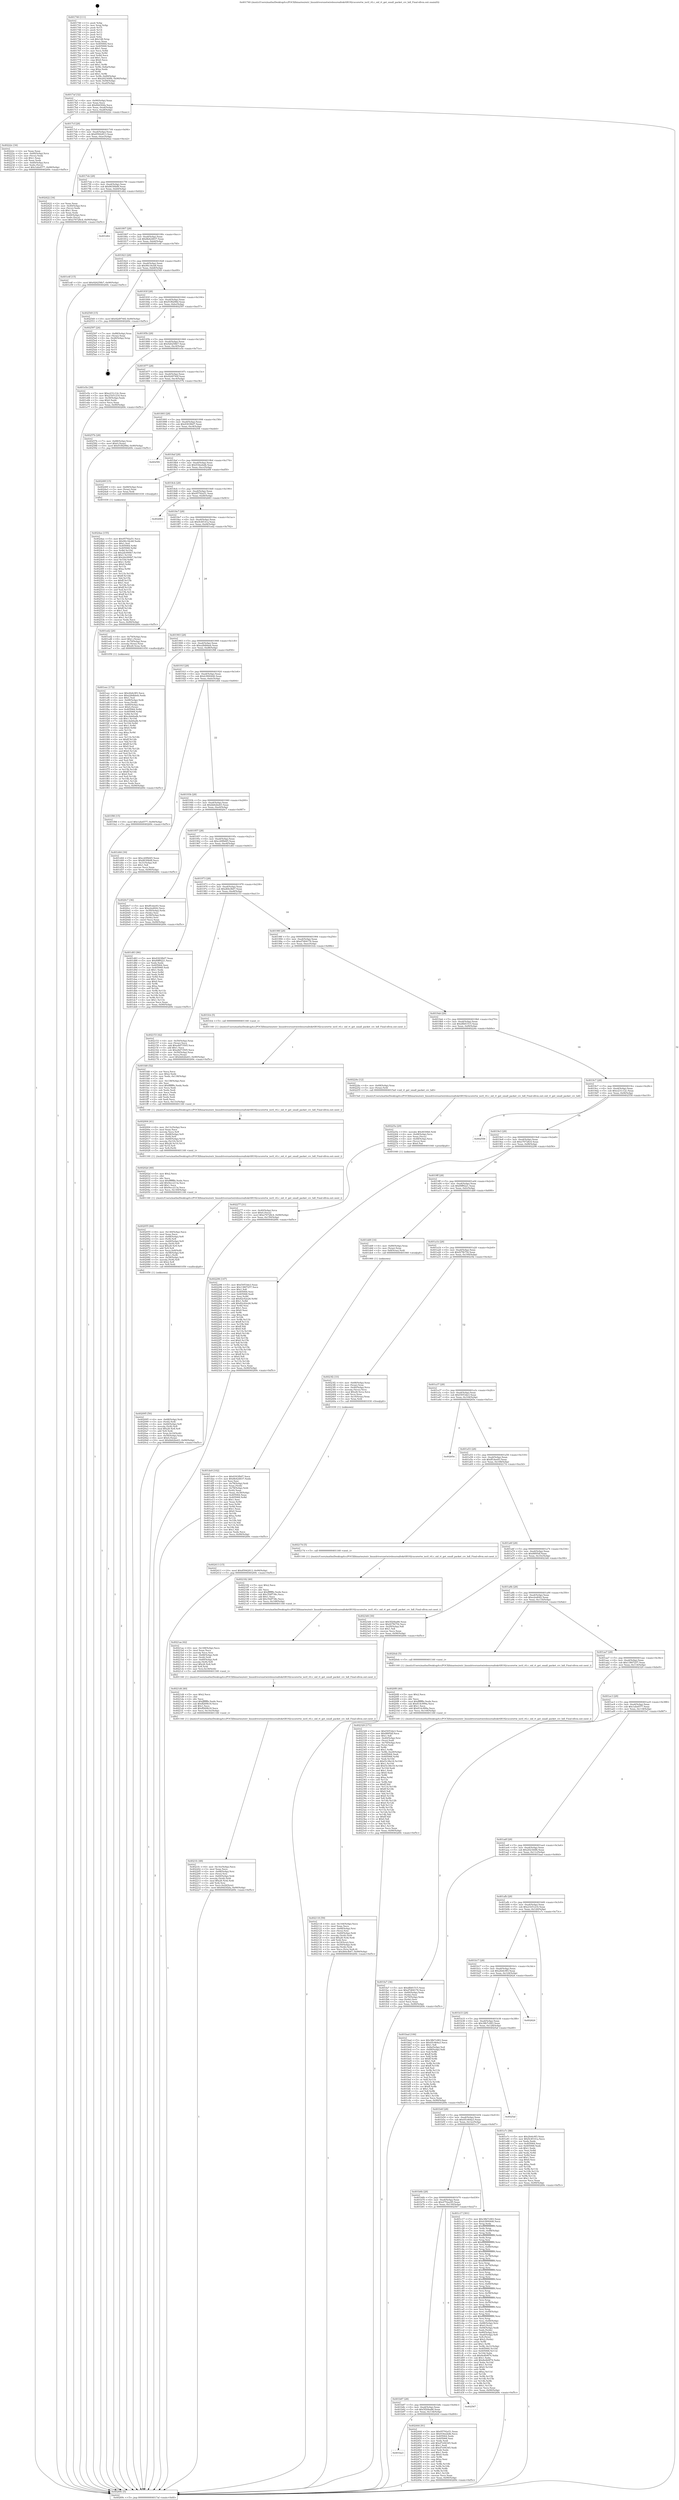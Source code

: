 digraph "0x401740" {
  label = "0x401740 (/mnt/c/Users/mathe/Desktop/tcc/POCII/binaries/extr_linuxdriversnetwirelessrealtekrtl8192cucorertw_ioctl_rtl.c_oid_rt_get_small_packet_crc_hdl_Final-ollvm.out::main(0))"
  labelloc = "t"
  node[shape=record]

  Entry [label="",width=0.3,height=0.3,shape=circle,fillcolor=black,style=filled]
  "0x4017af" [label="{
     0x4017af [32]\l
     | [instrs]\l
     &nbsp;&nbsp;0x4017af \<+6\>: mov -0x90(%rbp),%eax\l
     &nbsp;&nbsp;0x4017b5 \<+2\>: mov %eax,%ecx\l
     &nbsp;&nbsp;0x4017b7 \<+6\>: sub $0x84d3f2fa,%ecx\l
     &nbsp;&nbsp;0x4017bd \<+6\>: mov %eax,-0xa4(%rbp)\l
     &nbsp;&nbsp;0x4017c3 \<+6\>: mov %ecx,-0xa8(%rbp)\l
     &nbsp;&nbsp;0x4017c9 \<+6\>: je 000000000040222c \<main+0xaec\>\l
  }"]
  "0x40222c" [label="{
     0x40222c [34]\l
     | [instrs]\l
     &nbsp;&nbsp;0x40222c \<+2\>: xor %eax,%eax\l
     &nbsp;&nbsp;0x40222e \<+4\>: mov -0x60(%rbp),%rcx\l
     &nbsp;&nbsp;0x402232 \<+2\>: mov (%rcx),%edx\l
     &nbsp;&nbsp;0x402234 \<+3\>: sub $0x1,%eax\l
     &nbsp;&nbsp;0x402237 \<+2\>: sub %eax,%edx\l
     &nbsp;&nbsp;0x402239 \<+4\>: mov -0x60(%rbp),%rcx\l
     &nbsp;&nbsp;0x40223d \<+2\>: mov %edx,(%rcx)\l
     &nbsp;&nbsp;0x40223f \<+10\>: movl $0x1afa4577,-0x90(%rbp)\l
     &nbsp;&nbsp;0x402249 \<+5\>: jmp 000000000040269c \<main+0xf5c\>\l
  }"]
  "0x4017cf" [label="{
     0x4017cf [28]\l
     | [instrs]\l
     &nbsp;&nbsp;0x4017cf \<+5\>: jmp 00000000004017d4 \<main+0x94\>\l
     &nbsp;&nbsp;0x4017d4 \<+6\>: mov -0xa4(%rbp),%eax\l
     &nbsp;&nbsp;0x4017da \<+5\>: sub $0x85942813,%eax\l
     &nbsp;&nbsp;0x4017df \<+6\>: mov %eax,-0xac(%rbp)\l
     &nbsp;&nbsp;0x4017e5 \<+6\>: je 0000000000402422 \<main+0xce2\>\l
  }"]
  Exit [label="",width=0.3,height=0.3,shape=circle,fillcolor=black,style=filled,peripheries=2]
  "0x402422" [label="{
     0x402422 [34]\l
     | [instrs]\l
     &nbsp;&nbsp;0x402422 \<+2\>: xor %eax,%eax\l
     &nbsp;&nbsp;0x402424 \<+4\>: mov -0x40(%rbp),%rcx\l
     &nbsp;&nbsp;0x402428 \<+2\>: mov (%rcx),%edx\l
     &nbsp;&nbsp;0x40242a \<+3\>: sub $0x1,%eax\l
     &nbsp;&nbsp;0x40242d \<+2\>: sub %eax,%edx\l
     &nbsp;&nbsp;0x40242f \<+4\>: mov -0x40(%rbp),%rcx\l
     &nbsp;&nbsp;0x402433 \<+2\>: mov %edx,(%rcx)\l
     &nbsp;&nbsp;0x402435 \<+10\>: movl $0xe76728c4,-0x90(%rbp)\l
     &nbsp;&nbsp;0x40243f \<+5\>: jmp 000000000040269c \<main+0xf5c\>\l
  }"]
  "0x4017eb" [label="{
     0x4017eb [28]\l
     | [instrs]\l
     &nbsp;&nbsp;0x4017eb \<+5\>: jmp 00000000004017f0 \<main+0xb0\>\l
     &nbsp;&nbsp;0x4017f0 \<+6\>: mov -0xa4(%rbp),%eax\l
     &nbsp;&nbsp;0x4017f6 \<+5\>: sub $0x863f4bf8,%eax\l
     &nbsp;&nbsp;0x4017fb \<+6\>: mov %eax,-0xb0(%rbp)\l
     &nbsp;&nbsp;0x401801 \<+6\>: je 0000000000401d62 \<main+0x622\>\l
  }"]
  "0x4024ae" [label="{
     0x4024ae [155]\l
     | [instrs]\l
     &nbsp;&nbsp;0x4024ae \<+5\>: mov $0x95792a51,%ecx\l
     &nbsp;&nbsp;0x4024b3 \<+5\>: mov $0x90c34cb8,%edx\l
     &nbsp;&nbsp;0x4024b8 \<+3\>: mov $0x1,%sil\l
     &nbsp;&nbsp;0x4024bb \<+8\>: mov 0x405064,%r8d\l
     &nbsp;&nbsp;0x4024c3 \<+8\>: mov 0x405068,%r9d\l
     &nbsp;&nbsp;0x4024cb \<+3\>: mov %r8d,%r10d\l
     &nbsp;&nbsp;0x4024ce \<+7\>: sub $0x2dc000b7,%r10d\l
     &nbsp;&nbsp;0x4024d5 \<+4\>: sub $0x1,%r10d\l
     &nbsp;&nbsp;0x4024d9 \<+7\>: add $0x2dc000b7,%r10d\l
     &nbsp;&nbsp;0x4024e0 \<+4\>: imul %r10d,%r8d\l
     &nbsp;&nbsp;0x4024e4 \<+4\>: and $0x1,%r8d\l
     &nbsp;&nbsp;0x4024e8 \<+4\>: cmp $0x0,%r8d\l
     &nbsp;&nbsp;0x4024ec \<+4\>: sete %r11b\l
     &nbsp;&nbsp;0x4024f0 \<+4\>: cmp $0xa,%r9d\l
     &nbsp;&nbsp;0x4024f4 \<+3\>: setl %bl\l
     &nbsp;&nbsp;0x4024f7 \<+3\>: mov %r11b,%r14b\l
     &nbsp;&nbsp;0x4024fa \<+4\>: xor $0xff,%r14b\l
     &nbsp;&nbsp;0x4024fe \<+3\>: mov %bl,%r15b\l
     &nbsp;&nbsp;0x402501 \<+4\>: xor $0xff,%r15b\l
     &nbsp;&nbsp;0x402505 \<+4\>: xor $0x1,%sil\l
     &nbsp;&nbsp;0x402509 \<+3\>: mov %r14b,%r12b\l
     &nbsp;&nbsp;0x40250c \<+4\>: and $0xff,%r12b\l
     &nbsp;&nbsp;0x402510 \<+3\>: and %sil,%r11b\l
     &nbsp;&nbsp;0x402513 \<+3\>: mov %r15b,%r13b\l
     &nbsp;&nbsp;0x402516 \<+4\>: and $0xff,%r13b\l
     &nbsp;&nbsp;0x40251a \<+3\>: and %sil,%bl\l
     &nbsp;&nbsp;0x40251d \<+3\>: or %r11b,%r12b\l
     &nbsp;&nbsp;0x402520 \<+3\>: or %bl,%r13b\l
     &nbsp;&nbsp;0x402523 \<+3\>: xor %r13b,%r12b\l
     &nbsp;&nbsp;0x402526 \<+3\>: or %r15b,%r14b\l
     &nbsp;&nbsp;0x402529 \<+4\>: xor $0xff,%r14b\l
     &nbsp;&nbsp;0x40252d \<+4\>: or $0x1,%sil\l
     &nbsp;&nbsp;0x402531 \<+3\>: and %sil,%r14b\l
     &nbsp;&nbsp;0x402534 \<+3\>: or %r14b,%r12b\l
     &nbsp;&nbsp;0x402537 \<+4\>: test $0x1,%r12b\l
     &nbsp;&nbsp;0x40253b \<+3\>: cmovne %edx,%ecx\l
     &nbsp;&nbsp;0x40253e \<+6\>: mov %ecx,-0x90(%rbp)\l
     &nbsp;&nbsp;0x402544 \<+5\>: jmp 000000000040269c \<main+0xf5c\>\l
  }"]
  "0x401d62" [label="{
     0x401d62\l
  }", style=dashed]
  "0x401807" [label="{
     0x401807 [28]\l
     | [instrs]\l
     &nbsp;&nbsp;0x401807 \<+5\>: jmp 000000000040180c \<main+0xcc\>\l
     &nbsp;&nbsp;0x40180c \<+6\>: mov -0xa4(%rbp),%eax\l
     &nbsp;&nbsp;0x401812 \<+5\>: sub $0x8b424837,%eax\l
     &nbsp;&nbsp;0x401817 \<+6\>: mov %eax,-0xb4(%rbp)\l
     &nbsp;&nbsp;0x40181d \<+6\>: je 0000000000401e4f \<main+0x70f\>\l
  }"]
  "0x401ba3" [label="{
     0x401ba3\l
  }", style=dashed]
  "0x401e4f" [label="{
     0x401e4f [15]\l
     | [instrs]\l
     &nbsp;&nbsp;0x401e4f \<+10\>: movl $0x926258b7,-0x90(%rbp)\l
     &nbsp;&nbsp;0x401e59 \<+5\>: jmp 000000000040269c \<main+0xf5c\>\l
  }"]
  "0x401823" [label="{
     0x401823 [28]\l
     | [instrs]\l
     &nbsp;&nbsp;0x401823 \<+5\>: jmp 0000000000401828 \<main+0xe8\>\l
     &nbsp;&nbsp;0x401828 \<+6\>: mov -0xa4(%rbp),%eax\l
     &nbsp;&nbsp;0x40182e \<+5\>: sub $0x90c34cb8,%eax\l
     &nbsp;&nbsp;0x401833 \<+6\>: mov %eax,-0xb8(%rbp)\l
     &nbsp;&nbsp;0x401839 \<+6\>: je 0000000000402549 \<main+0xe09\>\l
  }"]
  "0x402444" [label="{
     0x402444 [91]\l
     | [instrs]\l
     &nbsp;&nbsp;0x402444 \<+5\>: mov $0x95792a51,%eax\l
     &nbsp;&nbsp;0x402449 \<+5\>: mov $0x934eebdb,%ecx\l
     &nbsp;&nbsp;0x40244e \<+7\>: mov 0x405064,%edx\l
     &nbsp;&nbsp;0x402455 \<+7\>: mov 0x405068,%esi\l
     &nbsp;&nbsp;0x40245c \<+2\>: mov %edx,%edi\l
     &nbsp;&nbsp;0x40245e \<+6\>: add $0xd7e94345,%edi\l
     &nbsp;&nbsp;0x402464 \<+3\>: sub $0x1,%edi\l
     &nbsp;&nbsp;0x402467 \<+6\>: sub $0xd7e94345,%edi\l
     &nbsp;&nbsp;0x40246d \<+3\>: imul %edi,%edx\l
     &nbsp;&nbsp;0x402470 \<+3\>: and $0x1,%edx\l
     &nbsp;&nbsp;0x402473 \<+3\>: cmp $0x0,%edx\l
     &nbsp;&nbsp;0x402476 \<+4\>: sete %r8b\l
     &nbsp;&nbsp;0x40247a \<+3\>: cmp $0xa,%esi\l
     &nbsp;&nbsp;0x40247d \<+4\>: setl %r9b\l
     &nbsp;&nbsp;0x402481 \<+3\>: mov %r8b,%r10b\l
     &nbsp;&nbsp;0x402484 \<+3\>: and %r9b,%r10b\l
     &nbsp;&nbsp;0x402487 \<+3\>: xor %r9b,%r8b\l
     &nbsp;&nbsp;0x40248a \<+3\>: or %r8b,%r10b\l
     &nbsp;&nbsp;0x40248d \<+4\>: test $0x1,%r10b\l
     &nbsp;&nbsp;0x402491 \<+3\>: cmovne %ecx,%eax\l
     &nbsp;&nbsp;0x402494 \<+6\>: mov %eax,-0x90(%rbp)\l
     &nbsp;&nbsp;0x40249a \<+5\>: jmp 000000000040269c \<main+0xf5c\>\l
  }"]
  "0x402549" [label="{
     0x402549 [15]\l
     | [instrs]\l
     &nbsp;&nbsp;0x402549 \<+10\>: movl $0x92d9740f,-0x90(%rbp)\l
     &nbsp;&nbsp;0x402553 \<+5\>: jmp 000000000040269c \<main+0xf5c\>\l
  }"]
  "0x40183f" [label="{
     0x40183f [28]\l
     | [instrs]\l
     &nbsp;&nbsp;0x40183f \<+5\>: jmp 0000000000401844 \<main+0x104\>\l
     &nbsp;&nbsp;0x401844 \<+6\>: mov -0xa4(%rbp),%eax\l
     &nbsp;&nbsp;0x40184a \<+5\>: sub $0x91f8298d,%eax\l
     &nbsp;&nbsp;0x40184f \<+6\>: mov %eax,-0xbc(%rbp)\l
     &nbsp;&nbsp;0x401855 \<+6\>: je 0000000000402597 \<main+0xe57\>\l
  }"]
  "0x401b87" [label="{
     0x401b87 [28]\l
     | [instrs]\l
     &nbsp;&nbsp;0x401b87 \<+5\>: jmp 0000000000401b8c \<main+0x44c\>\l
     &nbsp;&nbsp;0x401b8c \<+6\>: mov -0xa4(%rbp),%eax\l
     &nbsp;&nbsp;0x401b92 \<+5\>: sub $0x5f20ba86,%eax\l
     &nbsp;&nbsp;0x401b97 \<+6\>: mov %eax,-0x134(%rbp)\l
     &nbsp;&nbsp;0x401b9d \<+6\>: je 0000000000402444 \<main+0xd04\>\l
  }"]
  "0x402597" [label="{
     0x402597 [24]\l
     | [instrs]\l
     &nbsp;&nbsp;0x402597 \<+7\>: mov -0x88(%rbp),%rax\l
     &nbsp;&nbsp;0x40259e \<+2\>: mov (%rax),%eax\l
     &nbsp;&nbsp;0x4025a0 \<+4\>: lea -0x28(%rbp),%rsp\l
     &nbsp;&nbsp;0x4025a4 \<+1\>: pop %rbx\l
     &nbsp;&nbsp;0x4025a5 \<+2\>: pop %r12\l
     &nbsp;&nbsp;0x4025a7 \<+2\>: pop %r13\l
     &nbsp;&nbsp;0x4025a9 \<+2\>: pop %r14\l
     &nbsp;&nbsp;0x4025ab \<+2\>: pop %r15\l
     &nbsp;&nbsp;0x4025ad \<+1\>: pop %rbp\l
     &nbsp;&nbsp;0x4025ae \<+1\>: ret\l
  }"]
  "0x40185b" [label="{
     0x40185b [28]\l
     | [instrs]\l
     &nbsp;&nbsp;0x40185b \<+5\>: jmp 0000000000401860 \<main+0x120\>\l
     &nbsp;&nbsp;0x401860 \<+6\>: mov -0xa4(%rbp),%eax\l
     &nbsp;&nbsp;0x401866 \<+5\>: sub $0x926258b7,%eax\l
     &nbsp;&nbsp;0x40186b \<+6\>: mov %eax,-0xc0(%rbp)\l
     &nbsp;&nbsp;0x401871 \<+6\>: je 0000000000401e5e \<main+0x71e\>\l
  }"]
  "0x402567" [label="{
     0x402567\l
  }", style=dashed]
  "0x401e5e" [label="{
     0x401e5e [30]\l
     | [instrs]\l
     &nbsp;&nbsp;0x401e5e \<+5\>: mov $0xe231c12c,%eax\l
     &nbsp;&nbsp;0x401e63 \<+5\>: mov $0x21b51216,%ecx\l
     &nbsp;&nbsp;0x401e68 \<+3\>: mov -0x30(%rbp),%edx\l
     &nbsp;&nbsp;0x401e6b \<+3\>: cmp $0x0,%edx\l
     &nbsp;&nbsp;0x401e6e \<+3\>: cmove %ecx,%eax\l
     &nbsp;&nbsp;0x401e71 \<+6\>: mov %eax,-0x90(%rbp)\l
     &nbsp;&nbsp;0x401e77 \<+5\>: jmp 000000000040269c \<main+0xf5c\>\l
  }"]
  "0x401877" [label="{
     0x401877 [28]\l
     | [instrs]\l
     &nbsp;&nbsp;0x401877 \<+5\>: jmp 000000000040187c \<main+0x13c\>\l
     &nbsp;&nbsp;0x40187c \<+6\>: mov -0xa4(%rbp),%eax\l
     &nbsp;&nbsp;0x401882 \<+5\>: sub $0x92d9740f,%eax\l
     &nbsp;&nbsp;0x401887 \<+6\>: mov %eax,-0xc4(%rbp)\l
     &nbsp;&nbsp;0x40188d \<+6\>: je 000000000040257b \<main+0xe3b\>\l
  }"]
  "0x402413" [label="{
     0x402413 [15]\l
     | [instrs]\l
     &nbsp;&nbsp;0x402413 \<+10\>: movl $0x85942813,-0x90(%rbp)\l
     &nbsp;&nbsp;0x40241d \<+5\>: jmp 000000000040269c \<main+0xf5c\>\l
  }"]
  "0x40257b" [label="{
     0x40257b [28]\l
     | [instrs]\l
     &nbsp;&nbsp;0x40257b \<+7\>: mov -0x88(%rbp),%rax\l
     &nbsp;&nbsp;0x402582 \<+6\>: movl $0x0,(%rax)\l
     &nbsp;&nbsp;0x402588 \<+10\>: movl $0x91f8298d,-0x90(%rbp)\l
     &nbsp;&nbsp;0x402592 \<+5\>: jmp 000000000040269c \<main+0xf5c\>\l
  }"]
  "0x401893" [label="{
     0x401893 [28]\l
     | [instrs]\l
     &nbsp;&nbsp;0x401893 \<+5\>: jmp 0000000000401898 \<main+0x158\>\l
     &nbsp;&nbsp;0x401898 \<+6\>: mov -0xa4(%rbp),%eax\l
     &nbsp;&nbsp;0x40189e \<+5\>: sub $0x9303fb07,%eax\l
     &nbsp;&nbsp;0x4018a3 \<+6\>: mov %eax,-0xc8(%rbp)\l
     &nbsp;&nbsp;0x4018a9 \<+6\>: je 00000000004025f4 \<main+0xeb4\>\l
  }"]
  "0x402277" [label="{
     0x402277 [31]\l
     | [instrs]\l
     &nbsp;&nbsp;0x402277 \<+4\>: mov -0x40(%rbp),%rcx\l
     &nbsp;&nbsp;0x40227b \<+6\>: movl $0x0,(%rcx)\l
     &nbsp;&nbsp;0x402281 \<+10\>: movl $0xe76728c4,-0x90(%rbp)\l
     &nbsp;&nbsp;0x40228b \<+6\>: mov %eax,-0x150(%rbp)\l
     &nbsp;&nbsp;0x402291 \<+5\>: jmp 000000000040269c \<main+0xf5c\>\l
  }"]
  "0x4025f4" [label="{
     0x4025f4\l
  }", style=dashed]
  "0x4018af" [label="{
     0x4018af [28]\l
     | [instrs]\l
     &nbsp;&nbsp;0x4018af \<+5\>: jmp 00000000004018b4 \<main+0x174\>\l
     &nbsp;&nbsp;0x4018b4 \<+6\>: mov -0xa4(%rbp),%eax\l
     &nbsp;&nbsp;0x4018ba \<+5\>: sub $0x934eebdb,%eax\l
     &nbsp;&nbsp;0x4018bf \<+6\>: mov %eax,-0xcc(%rbp)\l
     &nbsp;&nbsp;0x4018c5 \<+6\>: je 000000000040249f \<main+0xd5f\>\l
  }"]
  "0x40225a" [label="{
     0x40225a [29]\l
     | [instrs]\l
     &nbsp;&nbsp;0x40225a \<+10\>: movabs $0x4030b6,%rdi\l
     &nbsp;&nbsp;0x402264 \<+4\>: mov -0x48(%rbp),%rcx\l
     &nbsp;&nbsp;0x402268 \<+2\>: mov %eax,(%rcx)\l
     &nbsp;&nbsp;0x40226a \<+4\>: mov -0x48(%rbp),%rcx\l
     &nbsp;&nbsp;0x40226e \<+2\>: mov (%rcx),%esi\l
     &nbsp;&nbsp;0x402270 \<+2\>: mov $0x0,%al\l
     &nbsp;&nbsp;0x402272 \<+5\>: call 0000000000401040 \<printf@plt\>\l
     | [calls]\l
     &nbsp;&nbsp;0x401040 \{1\} (unknown)\l
  }"]
  "0x40249f" [label="{
     0x40249f [15]\l
     | [instrs]\l
     &nbsp;&nbsp;0x40249f \<+4\>: mov -0x68(%rbp),%rax\l
     &nbsp;&nbsp;0x4024a3 \<+3\>: mov (%rax),%rax\l
     &nbsp;&nbsp;0x4024a6 \<+3\>: mov %rax,%rdi\l
     &nbsp;&nbsp;0x4024a9 \<+5\>: call 0000000000401030 \<free@plt\>\l
     | [calls]\l
     &nbsp;&nbsp;0x401030 \{1\} (unknown)\l
  }"]
  "0x4018cb" [label="{
     0x4018cb [28]\l
     | [instrs]\l
     &nbsp;&nbsp;0x4018cb \<+5\>: jmp 00000000004018d0 \<main+0x190\>\l
     &nbsp;&nbsp;0x4018d0 \<+6\>: mov -0xa4(%rbp),%eax\l
     &nbsp;&nbsp;0x4018d6 \<+5\>: sub $0x95792a51,%eax\l
     &nbsp;&nbsp;0x4018db \<+6\>: mov %eax,-0xd0(%rbp)\l
     &nbsp;&nbsp;0x4018e1 \<+6\>: je 0000000000402683 \<main+0xf43\>\l
  }"]
  "0x4021fc" [label="{
     0x4021fc [48]\l
     | [instrs]\l
     &nbsp;&nbsp;0x4021fc \<+6\>: mov -0x14c(%rbp),%ecx\l
     &nbsp;&nbsp;0x402202 \<+3\>: imul %eax,%ecx\l
     &nbsp;&nbsp;0x402205 \<+4\>: mov -0x68(%rbp),%rsi\l
     &nbsp;&nbsp;0x402209 \<+3\>: mov (%rsi),%rsi\l
     &nbsp;&nbsp;0x40220c \<+4\>: mov -0x60(%rbp),%rdi\l
     &nbsp;&nbsp;0x402210 \<+3\>: movslq (%rdi),%rdi\l
     &nbsp;&nbsp;0x402213 \<+4\>: imul $0x28,%rdi,%rdi\l
     &nbsp;&nbsp;0x402217 \<+3\>: add %rdi,%rsi\l
     &nbsp;&nbsp;0x40221a \<+3\>: mov %ecx,0x20(%rsi)\l
     &nbsp;&nbsp;0x40221d \<+10\>: movl $0x84d3f2fa,-0x90(%rbp)\l
     &nbsp;&nbsp;0x402227 \<+5\>: jmp 000000000040269c \<main+0xf5c\>\l
  }"]
  "0x402683" [label="{
     0x402683\l
  }", style=dashed]
  "0x4018e7" [label="{
     0x4018e7 [28]\l
     | [instrs]\l
     &nbsp;&nbsp;0x4018e7 \<+5\>: jmp 00000000004018ec \<main+0x1ac\>\l
     &nbsp;&nbsp;0x4018ec \<+6\>: mov -0xa4(%rbp),%eax\l
     &nbsp;&nbsp;0x4018f2 \<+5\>: sub $0x9c4f141a,%eax\l
     &nbsp;&nbsp;0x4018f7 \<+6\>: mov %eax,-0xd4(%rbp)\l
     &nbsp;&nbsp;0x4018fd \<+6\>: je 0000000000401ed2 \<main+0x792\>\l
  }"]
  "0x4021d4" [label="{
     0x4021d4 [40]\l
     | [instrs]\l
     &nbsp;&nbsp;0x4021d4 \<+5\>: mov $0x2,%ecx\l
     &nbsp;&nbsp;0x4021d9 \<+1\>: cltd\l
     &nbsp;&nbsp;0x4021da \<+2\>: idiv %ecx\l
     &nbsp;&nbsp;0x4021dc \<+6\>: imul $0xfffffffe,%edx,%ecx\l
     &nbsp;&nbsp;0x4021e2 \<+6\>: sub $0xff269b18,%ecx\l
     &nbsp;&nbsp;0x4021e8 \<+3\>: add $0x1,%ecx\l
     &nbsp;&nbsp;0x4021eb \<+6\>: add $0xff269b18,%ecx\l
     &nbsp;&nbsp;0x4021f1 \<+6\>: mov %ecx,-0x14c(%rbp)\l
     &nbsp;&nbsp;0x4021f7 \<+5\>: call 0000000000401160 \<next_i\>\l
     | [calls]\l
     &nbsp;&nbsp;0x401160 \{1\} (/mnt/c/Users/mathe/Desktop/tcc/POCII/binaries/extr_linuxdriversnetwirelessrealtekrtl8192cucorertw_ioctl_rtl.c_oid_rt_get_small_packet_crc_hdl_Final-ollvm.out::next_i)\l
  }"]
  "0x401ed2" [label="{
     0x401ed2 [26]\l
     | [instrs]\l
     &nbsp;&nbsp;0x401ed2 \<+4\>: mov -0x70(%rbp),%rax\l
     &nbsp;&nbsp;0x401ed6 \<+6\>: movl $0x1,(%rax)\l
     &nbsp;&nbsp;0x401edc \<+4\>: mov -0x70(%rbp),%rax\l
     &nbsp;&nbsp;0x401ee0 \<+3\>: movslq (%rax),%rax\l
     &nbsp;&nbsp;0x401ee3 \<+4\>: imul $0x28,%rax,%rdi\l
     &nbsp;&nbsp;0x401ee7 \<+5\>: call 0000000000401050 \<malloc@plt\>\l
     | [calls]\l
     &nbsp;&nbsp;0x401050 \{1\} (unknown)\l
  }"]
  "0x401903" [label="{
     0x401903 [28]\l
     | [instrs]\l
     &nbsp;&nbsp;0x401903 \<+5\>: jmp 0000000000401908 \<main+0x1c8\>\l
     &nbsp;&nbsp;0x401908 \<+6\>: mov -0xa4(%rbp),%eax\l
     &nbsp;&nbsp;0x40190e \<+5\>: sub $0xa28dbbeb,%eax\l
     &nbsp;&nbsp;0x401913 \<+6\>: mov %eax,-0xd8(%rbp)\l
     &nbsp;&nbsp;0x401919 \<+6\>: je 0000000000401f98 \<main+0x858\>\l
  }"]
  "0x4021aa" [label="{
     0x4021aa [42]\l
     | [instrs]\l
     &nbsp;&nbsp;0x4021aa \<+6\>: mov -0x148(%rbp),%ecx\l
     &nbsp;&nbsp;0x4021b0 \<+3\>: imul %eax,%ecx\l
     &nbsp;&nbsp;0x4021b3 \<+3\>: movslq %ecx,%rsi\l
     &nbsp;&nbsp;0x4021b6 \<+4\>: mov -0x68(%rbp),%rdi\l
     &nbsp;&nbsp;0x4021ba \<+3\>: mov (%rdi),%rdi\l
     &nbsp;&nbsp;0x4021bd \<+4\>: mov -0x60(%rbp),%r8\l
     &nbsp;&nbsp;0x4021c1 \<+3\>: movslq (%r8),%r8\l
     &nbsp;&nbsp;0x4021c4 \<+4\>: imul $0x28,%r8,%r8\l
     &nbsp;&nbsp;0x4021c8 \<+3\>: add %r8,%rdi\l
     &nbsp;&nbsp;0x4021cb \<+4\>: mov %rsi,0x18(%rdi)\l
     &nbsp;&nbsp;0x4021cf \<+5\>: call 0000000000401160 \<next_i\>\l
     | [calls]\l
     &nbsp;&nbsp;0x401160 \{1\} (/mnt/c/Users/mathe/Desktop/tcc/POCII/binaries/extr_linuxdriversnetwirelessrealtekrtl8192cucorertw_ioctl_rtl.c_oid_rt_get_small_packet_crc_hdl_Final-ollvm.out::next_i)\l
  }"]
  "0x401f98" [label="{
     0x401f98 [15]\l
     | [instrs]\l
     &nbsp;&nbsp;0x401f98 \<+10\>: movl $0x1afa4577,-0x90(%rbp)\l
     &nbsp;&nbsp;0x401fa2 \<+5\>: jmp 000000000040269c \<main+0xf5c\>\l
  }"]
  "0x40191f" [label="{
     0x40191f [28]\l
     | [instrs]\l
     &nbsp;&nbsp;0x40191f \<+5\>: jmp 0000000000401924 \<main+0x1e4\>\l
     &nbsp;&nbsp;0x401924 \<+6\>: mov -0xa4(%rbp),%eax\l
     &nbsp;&nbsp;0x40192a \<+5\>: sub $0xb3900446,%eax\l
     &nbsp;&nbsp;0x40192f \<+6\>: mov %eax,-0xdc(%rbp)\l
     &nbsp;&nbsp;0x401935 \<+6\>: je 0000000000401d44 \<main+0x604\>\l
  }"]
  "0x402182" [label="{
     0x402182 [40]\l
     | [instrs]\l
     &nbsp;&nbsp;0x402182 \<+5\>: mov $0x2,%ecx\l
     &nbsp;&nbsp;0x402187 \<+1\>: cltd\l
     &nbsp;&nbsp;0x402188 \<+2\>: idiv %ecx\l
     &nbsp;&nbsp;0x40218a \<+6\>: imul $0xfffffffe,%edx,%ecx\l
     &nbsp;&nbsp;0x402190 \<+6\>: sub $0x35df738c,%ecx\l
     &nbsp;&nbsp;0x402196 \<+3\>: add $0x1,%ecx\l
     &nbsp;&nbsp;0x402199 \<+6\>: add $0x35df738c,%ecx\l
     &nbsp;&nbsp;0x40219f \<+6\>: mov %ecx,-0x148(%rbp)\l
     &nbsp;&nbsp;0x4021a5 \<+5\>: call 0000000000401160 \<next_i\>\l
     | [calls]\l
     &nbsp;&nbsp;0x401160 \{1\} (/mnt/c/Users/mathe/Desktop/tcc/POCII/binaries/extr_linuxdriversnetwirelessrealtekrtl8192cucorertw_ioctl_rtl.c_oid_rt_get_small_packet_crc_hdl_Final-ollvm.out::next_i)\l
  }"]
  "0x401d44" [label="{
     0x401d44 [30]\l
     | [instrs]\l
     &nbsp;&nbsp;0x401d44 \<+5\>: mov $0xc20f9d45,%eax\l
     &nbsp;&nbsp;0x401d49 \<+5\>: mov $0x863f4bf8,%ecx\l
     &nbsp;&nbsp;0x401d4e \<+3\>: mov -0x31(%rbp),%dl\l
     &nbsp;&nbsp;0x401d51 \<+3\>: test $0x1,%dl\l
     &nbsp;&nbsp;0x401d54 \<+3\>: cmovne %ecx,%eax\l
     &nbsp;&nbsp;0x401d57 \<+6\>: mov %eax,-0x90(%rbp)\l
     &nbsp;&nbsp;0x401d5d \<+5\>: jmp 000000000040269c \<main+0xf5c\>\l
  }"]
  "0x40193b" [label="{
     0x40193b [28]\l
     | [instrs]\l
     &nbsp;&nbsp;0x40193b \<+5\>: jmp 0000000000401940 \<main+0x200\>\l
     &nbsp;&nbsp;0x401940 \<+6\>: mov -0xa4(%rbp),%eax\l
     &nbsp;&nbsp;0x401946 \<+5\>: sub $0xbb62be63,%eax\l
     &nbsp;&nbsp;0x40194b \<+6\>: mov %eax,-0xe0(%rbp)\l
     &nbsp;&nbsp;0x401951 \<+6\>: je 00000000004020c7 \<main+0x987\>\l
  }"]
  "0x402118" [label="{
     0x402118 [59]\l
     | [instrs]\l
     &nbsp;&nbsp;0x402118 \<+6\>: mov -0x144(%rbp),%ecx\l
     &nbsp;&nbsp;0x40211e \<+3\>: imul %eax,%ecx\l
     &nbsp;&nbsp;0x402121 \<+4\>: mov -0x68(%rbp),%rsi\l
     &nbsp;&nbsp;0x402125 \<+3\>: mov (%rsi),%rsi\l
     &nbsp;&nbsp;0x402128 \<+4\>: mov -0x60(%rbp),%rdi\l
     &nbsp;&nbsp;0x40212c \<+3\>: movslq (%rdi),%rdi\l
     &nbsp;&nbsp;0x40212f \<+4\>: imul $0x28,%rdi,%rdi\l
     &nbsp;&nbsp;0x402133 \<+3\>: add %rdi,%rsi\l
     &nbsp;&nbsp;0x402136 \<+4\>: mov 0x10(%rsi),%rsi\l
     &nbsp;&nbsp;0x40213a \<+4\>: mov -0x50(%rbp),%rdi\l
     &nbsp;&nbsp;0x40213e \<+3\>: movslq (%rdi),%rdi\l
     &nbsp;&nbsp;0x402141 \<+3\>: mov %ecx,(%rsi,%rdi,4)\l
     &nbsp;&nbsp;0x402144 \<+10\>: movl $0xd64cfb67,-0x90(%rbp)\l
     &nbsp;&nbsp;0x40214e \<+5\>: jmp 000000000040269c \<main+0xf5c\>\l
  }"]
  "0x4020c7" [label="{
     0x4020c7 [36]\l
     | [instrs]\l
     &nbsp;&nbsp;0x4020c7 \<+5\>: mov $0xff1dee93,%eax\l
     &nbsp;&nbsp;0x4020cc \<+5\>: mov $0xe2ed042,%ecx\l
     &nbsp;&nbsp;0x4020d1 \<+4\>: mov -0x50(%rbp),%rdx\l
     &nbsp;&nbsp;0x4020d5 \<+2\>: mov (%rdx),%esi\l
     &nbsp;&nbsp;0x4020d7 \<+4\>: mov -0x58(%rbp),%rdx\l
     &nbsp;&nbsp;0x4020db \<+2\>: cmp (%rdx),%esi\l
     &nbsp;&nbsp;0x4020dd \<+3\>: cmovl %ecx,%eax\l
     &nbsp;&nbsp;0x4020e0 \<+6\>: mov %eax,-0x90(%rbp)\l
     &nbsp;&nbsp;0x4020e6 \<+5\>: jmp 000000000040269c \<main+0xf5c\>\l
  }"]
  "0x401957" [label="{
     0x401957 [28]\l
     | [instrs]\l
     &nbsp;&nbsp;0x401957 \<+5\>: jmp 000000000040195c \<main+0x21c\>\l
     &nbsp;&nbsp;0x40195c \<+6\>: mov -0xa4(%rbp),%eax\l
     &nbsp;&nbsp;0x401962 \<+5\>: sub $0xc20f9d45,%eax\l
     &nbsp;&nbsp;0x401967 \<+6\>: mov %eax,-0xe4(%rbp)\l
     &nbsp;&nbsp;0x40196d \<+6\>: je 0000000000401d83 \<main+0x643\>\l
  }"]
  "0x4020f0" [label="{
     0x4020f0 [40]\l
     | [instrs]\l
     &nbsp;&nbsp;0x4020f0 \<+5\>: mov $0x2,%ecx\l
     &nbsp;&nbsp;0x4020f5 \<+1\>: cltd\l
     &nbsp;&nbsp;0x4020f6 \<+2\>: idiv %ecx\l
     &nbsp;&nbsp;0x4020f8 \<+6\>: imul $0xfffffffe,%edx,%ecx\l
     &nbsp;&nbsp;0x4020fe \<+6\>: sub $0x814c999a,%ecx\l
     &nbsp;&nbsp;0x402104 \<+3\>: add $0x1,%ecx\l
     &nbsp;&nbsp;0x402107 \<+6\>: add $0x814c999a,%ecx\l
     &nbsp;&nbsp;0x40210d \<+6\>: mov %ecx,-0x144(%rbp)\l
     &nbsp;&nbsp;0x402113 \<+5\>: call 0000000000401160 \<next_i\>\l
     | [calls]\l
     &nbsp;&nbsp;0x401160 \{1\} (/mnt/c/Users/mathe/Desktop/tcc/POCII/binaries/extr_linuxdriversnetwirelessrealtekrtl8192cucorertw_ioctl_rtl.c_oid_rt_get_small_packet_crc_hdl_Final-ollvm.out::next_i)\l
  }"]
  "0x401d83" [label="{
     0x401d83 [86]\l
     | [instrs]\l
     &nbsp;&nbsp;0x401d83 \<+5\>: mov $0x9303fb07,%eax\l
     &nbsp;&nbsp;0x401d88 \<+5\>: mov $0xf0ff9221,%ecx\l
     &nbsp;&nbsp;0x401d8d \<+2\>: xor %edx,%edx\l
     &nbsp;&nbsp;0x401d8f \<+7\>: mov 0x405064,%esi\l
     &nbsp;&nbsp;0x401d96 \<+7\>: mov 0x405068,%edi\l
     &nbsp;&nbsp;0x401d9d \<+3\>: sub $0x1,%edx\l
     &nbsp;&nbsp;0x401da0 \<+3\>: mov %esi,%r8d\l
     &nbsp;&nbsp;0x401da3 \<+3\>: add %edx,%r8d\l
     &nbsp;&nbsp;0x401da6 \<+4\>: imul %r8d,%esi\l
     &nbsp;&nbsp;0x401daa \<+3\>: and $0x1,%esi\l
     &nbsp;&nbsp;0x401dad \<+3\>: cmp $0x0,%esi\l
     &nbsp;&nbsp;0x401db0 \<+4\>: sete %r9b\l
     &nbsp;&nbsp;0x401db4 \<+3\>: cmp $0xa,%edi\l
     &nbsp;&nbsp;0x401db7 \<+4\>: setl %r10b\l
     &nbsp;&nbsp;0x401dbb \<+3\>: mov %r9b,%r11b\l
     &nbsp;&nbsp;0x401dbe \<+3\>: and %r10b,%r11b\l
     &nbsp;&nbsp;0x401dc1 \<+3\>: xor %r10b,%r9b\l
     &nbsp;&nbsp;0x401dc4 \<+3\>: or %r9b,%r11b\l
     &nbsp;&nbsp;0x401dc7 \<+4\>: test $0x1,%r11b\l
     &nbsp;&nbsp;0x401dcb \<+3\>: cmovne %ecx,%eax\l
     &nbsp;&nbsp;0x401dce \<+6\>: mov %eax,-0x90(%rbp)\l
     &nbsp;&nbsp;0x401dd4 \<+5\>: jmp 000000000040269c \<main+0xf5c\>\l
  }"]
  "0x401973" [label="{
     0x401973 [28]\l
     | [instrs]\l
     &nbsp;&nbsp;0x401973 \<+5\>: jmp 0000000000401978 \<main+0x238\>\l
     &nbsp;&nbsp;0x401978 \<+6\>: mov -0xa4(%rbp),%eax\l
     &nbsp;&nbsp;0x40197e \<+5\>: sub $0xd64cfb67,%eax\l
     &nbsp;&nbsp;0x401983 \<+6\>: mov %eax,-0xe8(%rbp)\l
     &nbsp;&nbsp;0x401989 \<+6\>: je 0000000000402153 \<main+0xa13\>\l
  }"]
  "0x402095" [label="{
     0x402095 [50]\l
     | [instrs]\l
     &nbsp;&nbsp;0x402095 \<+4\>: mov -0x68(%rbp),%rdi\l
     &nbsp;&nbsp;0x402099 \<+3\>: mov (%rdi),%rdi\l
     &nbsp;&nbsp;0x40209c \<+4\>: mov -0x60(%rbp),%r8\l
     &nbsp;&nbsp;0x4020a0 \<+3\>: movslq (%r8),%r8\l
     &nbsp;&nbsp;0x4020a3 \<+4\>: imul $0x28,%r8,%r8\l
     &nbsp;&nbsp;0x4020a7 \<+3\>: add %r8,%rdi\l
     &nbsp;&nbsp;0x4020aa \<+4\>: mov %rax,0x10(%rdi)\l
     &nbsp;&nbsp;0x4020ae \<+4\>: mov -0x50(%rbp),%rax\l
     &nbsp;&nbsp;0x4020b2 \<+6\>: movl $0x0,(%rax)\l
     &nbsp;&nbsp;0x4020b8 \<+10\>: movl $0xbb62be63,-0x90(%rbp)\l
     &nbsp;&nbsp;0x4020c2 \<+5\>: jmp 000000000040269c \<main+0xf5c\>\l
  }"]
  "0x402153" [label="{
     0x402153 [42]\l
     | [instrs]\l
     &nbsp;&nbsp;0x402153 \<+4\>: mov -0x50(%rbp),%rax\l
     &nbsp;&nbsp;0x402157 \<+2\>: mov (%rax),%ecx\l
     &nbsp;&nbsp;0x402159 \<+6\>: add $0xe8d73505,%ecx\l
     &nbsp;&nbsp;0x40215f \<+3\>: add $0x1,%ecx\l
     &nbsp;&nbsp;0x402162 \<+6\>: sub $0xe8d73505,%ecx\l
     &nbsp;&nbsp;0x402168 \<+4\>: mov -0x50(%rbp),%rax\l
     &nbsp;&nbsp;0x40216c \<+2\>: mov %ecx,(%rax)\l
     &nbsp;&nbsp;0x40216e \<+10\>: movl $0xbb62be63,-0x90(%rbp)\l
     &nbsp;&nbsp;0x402178 \<+5\>: jmp 000000000040269c \<main+0xf5c\>\l
  }"]
  "0x40198f" [label="{
     0x40198f [28]\l
     | [instrs]\l
     &nbsp;&nbsp;0x40198f \<+5\>: jmp 0000000000401994 \<main+0x254\>\l
     &nbsp;&nbsp;0x401994 \<+6\>: mov -0xa4(%rbp),%eax\l
     &nbsp;&nbsp;0x40199a \<+5\>: sub $0xd7d04176,%eax\l
     &nbsp;&nbsp;0x40199f \<+6\>: mov %eax,-0xec(%rbp)\l
     &nbsp;&nbsp;0x4019a5 \<+6\>: je 0000000000401fcb \<main+0x88b\>\l
  }"]
  "0x402055" [label="{
     0x402055 [64]\l
     | [instrs]\l
     &nbsp;&nbsp;0x402055 \<+6\>: mov -0x140(%rbp),%ecx\l
     &nbsp;&nbsp;0x40205b \<+3\>: imul %eax,%ecx\l
     &nbsp;&nbsp;0x40205e \<+4\>: mov -0x68(%rbp),%r8\l
     &nbsp;&nbsp;0x402062 \<+3\>: mov (%r8),%r8\l
     &nbsp;&nbsp;0x402065 \<+4\>: mov -0x60(%rbp),%r9\l
     &nbsp;&nbsp;0x402069 \<+3\>: movslq (%r9),%r9\l
     &nbsp;&nbsp;0x40206c \<+4\>: imul $0x28,%r9,%r9\l
     &nbsp;&nbsp;0x402070 \<+3\>: add %r9,%r8\l
     &nbsp;&nbsp;0x402073 \<+4\>: mov %ecx,0x8(%r8)\l
     &nbsp;&nbsp;0x402077 \<+4\>: mov -0x58(%rbp),%r8\l
     &nbsp;&nbsp;0x40207b \<+7\>: movl $0x1,(%r8)\l
     &nbsp;&nbsp;0x402082 \<+4\>: mov -0x58(%rbp),%r8\l
     &nbsp;&nbsp;0x402086 \<+3\>: movslq (%r8),%r8\l
     &nbsp;&nbsp;0x402089 \<+4\>: shl $0x2,%r8\l
     &nbsp;&nbsp;0x40208d \<+3\>: mov %r8,%rdi\l
     &nbsp;&nbsp;0x402090 \<+5\>: call 0000000000401050 \<malloc@plt\>\l
     | [calls]\l
     &nbsp;&nbsp;0x401050 \{1\} (unknown)\l
  }"]
  "0x401fcb" [label="{
     0x401fcb [5]\l
     | [instrs]\l
     &nbsp;&nbsp;0x401fcb \<+5\>: call 0000000000401160 \<next_i\>\l
     | [calls]\l
     &nbsp;&nbsp;0x401160 \{1\} (/mnt/c/Users/mathe/Desktop/tcc/POCII/binaries/extr_linuxdriversnetwirelessrealtekrtl8192cucorertw_ioctl_rtl.c_oid_rt_get_small_packet_crc_hdl_Final-ollvm.out::next_i)\l
  }"]
  "0x4019ab" [label="{
     0x4019ab [28]\l
     | [instrs]\l
     &nbsp;&nbsp;0x4019ab \<+5\>: jmp 00000000004019b0 \<main+0x270\>\l
     &nbsp;&nbsp;0x4019b0 \<+6\>: mov -0xa4(%rbp),%eax\l
     &nbsp;&nbsp;0x4019b6 \<+5\>: sub $0xdfb81515,%eax\l
     &nbsp;&nbsp;0x4019bb \<+6\>: mov %eax,-0xf0(%rbp)\l
     &nbsp;&nbsp;0x4019c1 \<+6\>: je 000000000040224e \<main+0xb0e\>\l
  }"]
  "0x40202d" [label="{
     0x40202d [40]\l
     | [instrs]\l
     &nbsp;&nbsp;0x40202d \<+5\>: mov $0x2,%ecx\l
     &nbsp;&nbsp;0x402032 \<+1\>: cltd\l
     &nbsp;&nbsp;0x402033 \<+2\>: idiv %ecx\l
     &nbsp;&nbsp;0x402035 \<+6\>: imul $0xfffffffe,%edx,%ecx\l
     &nbsp;&nbsp;0x40203b \<+6\>: add $0x9ecc213a,%ecx\l
     &nbsp;&nbsp;0x402041 \<+3\>: add $0x1,%ecx\l
     &nbsp;&nbsp;0x402044 \<+6\>: sub $0x9ecc213a,%ecx\l
     &nbsp;&nbsp;0x40204a \<+6\>: mov %ecx,-0x140(%rbp)\l
     &nbsp;&nbsp;0x402050 \<+5\>: call 0000000000401160 \<next_i\>\l
     | [calls]\l
     &nbsp;&nbsp;0x401160 \{1\} (/mnt/c/Users/mathe/Desktop/tcc/POCII/binaries/extr_linuxdriversnetwirelessrealtekrtl8192cucorertw_ioctl_rtl.c_oid_rt_get_small_packet_crc_hdl_Final-ollvm.out::next_i)\l
  }"]
  "0x40224e" [label="{
     0x40224e [12]\l
     | [instrs]\l
     &nbsp;&nbsp;0x40224e \<+4\>: mov -0x68(%rbp),%rax\l
     &nbsp;&nbsp;0x402252 \<+3\>: mov (%rax),%rdi\l
     &nbsp;&nbsp;0x402255 \<+5\>: call 00000000004015a0 \<oid_rt_get_small_packet_crc_hdl\>\l
     | [calls]\l
     &nbsp;&nbsp;0x4015a0 \{1\} (/mnt/c/Users/mathe/Desktop/tcc/POCII/binaries/extr_linuxdriversnetwirelessrealtekrtl8192cucorertw_ioctl_rtl.c_oid_rt_get_small_packet_crc_hdl_Final-ollvm.out::oid_rt_get_small_packet_crc_hdl)\l
  }"]
  "0x4019c7" [label="{
     0x4019c7 [28]\l
     | [instrs]\l
     &nbsp;&nbsp;0x4019c7 \<+5\>: jmp 00000000004019cc \<main+0x28c\>\l
     &nbsp;&nbsp;0x4019cc \<+6\>: mov -0xa4(%rbp),%eax\l
     &nbsp;&nbsp;0x4019d2 \<+5\>: sub $0xe231c12c,%eax\l
     &nbsp;&nbsp;0x4019d7 \<+6\>: mov %eax,-0xf4(%rbp)\l
     &nbsp;&nbsp;0x4019dd \<+6\>: je 0000000000402558 \<main+0xe18\>\l
  }"]
  "0x402004" [label="{
     0x402004 [41]\l
     | [instrs]\l
     &nbsp;&nbsp;0x402004 \<+6\>: mov -0x13c(%rbp),%ecx\l
     &nbsp;&nbsp;0x40200a \<+3\>: imul %eax,%ecx\l
     &nbsp;&nbsp;0x40200d \<+3\>: movslq %ecx,%r8\l
     &nbsp;&nbsp;0x402010 \<+4\>: mov -0x68(%rbp),%r9\l
     &nbsp;&nbsp;0x402014 \<+3\>: mov (%r9),%r9\l
     &nbsp;&nbsp;0x402017 \<+4\>: mov -0x60(%rbp),%r10\l
     &nbsp;&nbsp;0x40201b \<+3\>: movslq (%r10),%r10\l
     &nbsp;&nbsp;0x40201e \<+4\>: imul $0x28,%r10,%r10\l
     &nbsp;&nbsp;0x402022 \<+3\>: add %r10,%r9\l
     &nbsp;&nbsp;0x402025 \<+3\>: mov %r8,(%r9)\l
     &nbsp;&nbsp;0x402028 \<+5\>: call 0000000000401160 \<next_i\>\l
     | [calls]\l
     &nbsp;&nbsp;0x401160 \{1\} (/mnt/c/Users/mathe/Desktop/tcc/POCII/binaries/extr_linuxdriversnetwirelessrealtekrtl8192cucorertw_ioctl_rtl.c_oid_rt_get_small_packet_crc_hdl_Final-ollvm.out::next_i)\l
  }"]
  "0x402558" [label="{
     0x402558\l
  }", style=dashed]
  "0x4019e3" [label="{
     0x4019e3 [28]\l
     | [instrs]\l
     &nbsp;&nbsp;0x4019e3 \<+5\>: jmp 00000000004019e8 \<main+0x2a8\>\l
     &nbsp;&nbsp;0x4019e8 \<+6\>: mov -0xa4(%rbp),%eax\l
     &nbsp;&nbsp;0x4019ee \<+5\>: sub $0xe76728c4,%eax\l
     &nbsp;&nbsp;0x4019f3 \<+6\>: mov %eax,-0xf8(%rbp)\l
     &nbsp;&nbsp;0x4019f9 \<+6\>: je 0000000000402296 \<main+0xb56\>\l
  }"]
  "0x401fd0" [label="{
     0x401fd0 [52]\l
     | [instrs]\l
     &nbsp;&nbsp;0x401fd0 \<+2\>: xor %ecx,%ecx\l
     &nbsp;&nbsp;0x401fd2 \<+5\>: mov $0x2,%edx\l
     &nbsp;&nbsp;0x401fd7 \<+6\>: mov %edx,-0x138(%rbp)\l
     &nbsp;&nbsp;0x401fdd \<+1\>: cltd\l
     &nbsp;&nbsp;0x401fde \<+6\>: mov -0x138(%rbp),%esi\l
     &nbsp;&nbsp;0x401fe4 \<+2\>: idiv %esi\l
     &nbsp;&nbsp;0x401fe6 \<+6\>: imul $0xfffffffe,%edx,%edx\l
     &nbsp;&nbsp;0x401fec \<+2\>: mov %ecx,%edi\l
     &nbsp;&nbsp;0x401fee \<+2\>: sub %edx,%edi\l
     &nbsp;&nbsp;0x401ff0 \<+2\>: mov %ecx,%edx\l
     &nbsp;&nbsp;0x401ff2 \<+3\>: sub $0x1,%edx\l
     &nbsp;&nbsp;0x401ff5 \<+2\>: add %edx,%edi\l
     &nbsp;&nbsp;0x401ff7 \<+2\>: sub %edi,%ecx\l
     &nbsp;&nbsp;0x401ff9 \<+6\>: mov %ecx,-0x13c(%rbp)\l
     &nbsp;&nbsp;0x401fff \<+5\>: call 0000000000401160 \<next_i\>\l
     | [calls]\l
     &nbsp;&nbsp;0x401160 \{1\} (/mnt/c/Users/mathe/Desktop/tcc/POCII/binaries/extr_linuxdriversnetwirelessrealtekrtl8192cucorertw_ioctl_rtl.c_oid_rt_get_small_packet_crc_hdl_Final-ollvm.out::next_i)\l
  }"]
  "0x402296" [label="{
     0x402296 [147]\l
     | [instrs]\l
     &nbsp;&nbsp;0x402296 \<+5\>: mov $0xf3053de3,%eax\l
     &nbsp;&nbsp;0x40229b \<+5\>: mov $0x13807257,%ecx\l
     &nbsp;&nbsp;0x4022a0 \<+2\>: mov $0x1,%dl\l
     &nbsp;&nbsp;0x4022a2 \<+7\>: mov 0x405064,%esi\l
     &nbsp;&nbsp;0x4022a9 \<+7\>: mov 0x405068,%edi\l
     &nbsp;&nbsp;0x4022b0 \<+3\>: mov %esi,%r8d\l
     &nbsp;&nbsp;0x4022b3 \<+7\>: sub $0x82c62e26,%r8d\l
     &nbsp;&nbsp;0x4022ba \<+4\>: sub $0x1,%r8d\l
     &nbsp;&nbsp;0x4022be \<+7\>: add $0x82c62e26,%r8d\l
     &nbsp;&nbsp;0x4022c5 \<+4\>: imul %r8d,%esi\l
     &nbsp;&nbsp;0x4022c9 \<+3\>: and $0x1,%esi\l
     &nbsp;&nbsp;0x4022cc \<+3\>: cmp $0x0,%esi\l
     &nbsp;&nbsp;0x4022cf \<+4\>: sete %r9b\l
     &nbsp;&nbsp;0x4022d3 \<+3\>: cmp $0xa,%edi\l
     &nbsp;&nbsp;0x4022d6 \<+4\>: setl %r10b\l
     &nbsp;&nbsp;0x4022da \<+3\>: mov %r9b,%r11b\l
     &nbsp;&nbsp;0x4022dd \<+4\>: xor $0xff,%r11b\l
     &nbsp;&nbsp;0x4022e1 \<+3\>: mov %r10b,%bl\l
     &nbsp;&nbsp;0x4022e4 \<+3\>: xor $0xff,%bl\l
     &nbsp;&nbsp;0x4022e7 \<+3\>: xor $0x0,%dl\l
     &nbsp;&nbsp;0x4022ea \<+3\>: mov %r11b,%r14b\l
     &nbsp;&nbsp;0x4022ed \<+4\>: and $0x0,%r14b\l
     &nbsp;&nbsp;0x4022f1 \<+3\>: and %dl,%r9b\l
     &nbsp;&nbsp;0x4022f4 \<+3\>: mov %bl,%r15b\l
     &nbsp;&nbsp;0x4022f7 \<+4\>: and $0x0,%r15b\l
     &nbsp;&nbsp;0x4022fb \<+3\>: and %dl,%r10b\l
     &nbsp;&nbsp;0x4022fe \<+3\>: or %r9b,%r14b\l
     &nbsp;&nbsp;0x402301 \<+3\>: or %r10b,%r15b\l
     &nbsp;&nbsp;0x402304 \<+3\>: xor %r15b,%r14b\l
     &nbsp;&nbsp;0x402307 \<+3\>: or %bl,%r11b\l
     &nbsp;&nbsp;0x40230a \<+4\>: xor $0xff,%r11b\l
     &nbsp;&nbsp;0x40230e \<+3\>: or $0x0,%dl\l
     &nbsp;&nbsp;0x402311 \<+3\>: and %dl,%r11b\l
     &nbsp;&nbsp;0x402314 \<+3\>: or %r11b,%r14b\l
     &nbsp;&nbsp;0x402317 \<+4\>: test $0x1,%r14b\l
     &nbsp;&nbsp;0x40231b \<+3\>: cmovne %ecx,%eax\l
     &nbsp;&nbsp;0x40231e \<+6\>: mov %eax,-0x90(%rbp)\l
     &nbsp;&nbsp;0x402324 \<+5\>: jmp 000000000040269c \<main+0xf5c\>\l
  }"]
  "0x4019ff" [label="{
     0x4019ff [28]\l
     | [instrs]\l
     &nbsp;&nbsp;0x4019ff \<+5\>: jmp 0000000000401a04 \<main+0x2c4\>\l
     &nbsp;&nbsp;0x401a04 \<+6\>: mov -0xa4(%rbp),%eax\l
     &nbsp;&nbsp;0x401a0a \<+5\>: sub $0xf0ff9221,%eax\l
     &nbsp;&nbsp;0x401a0f \<+6\>: mov %eax,-0xfc(%rbp)\l
     &nbsp;&nbsp;0x401a15 \<+6\>: je 0000000000401dd9 \<main+0x699\>\l
  }"]
  "0x401eec" [label="{
     0x401eec [172]\l
     | [instrs]\l
     &nbsp;&nbsp;0x401eec \<+5\>: mov $0x2fe6c9f3,%ecx\l
     &nbsp;&nbsp;0x401ef1 \<+5\>: mov $0xa28dbbeb,%edx\l
     &nbsp;&nbsp;0x401ef6 \<+3\>: mov $0x1,%sil\l
     &nbsp;&nbsp;0x401ef9 \<+4\>: mov -0x68(%rbp),%rdi\l
     &nbsp;&nbsp;0x401efd \<+3\>: mov %rax,(%rdi)\l
     &nbsp;&nbsp;0x401f00 \<+4\>: mov -0x60(%rbp),%rax\l
     &nbsp;&nbsp;0x401f04 \<+6\>: movl $0x0,(%rax)\l
     &nbsp;&nbsp;0x401f0a \<+8\>: mov 0x405064,%r8d\l
     &nbsp;&nbsp;0x401f12 \<+8\>: mov 0x405068,%r9d\l
     &nbsp;&nbsp;0x401f1a \<+3\>: mov %r8d,%r10d\l
     &nbsp;&nbsp;0x401f1d \<+7\>: add $0xcdab6adb,%r10d\l
     &nbsp;&nbsp;0x401f24 \<+4\>: sub $0x1,%r10d\l
     &nbsp;&nbsp;0x401f28 \<+7\>: sub $0xcdab6adb,%r10d\l
     &nbsp;&nbsp;0x401f2f \<+4\>: imul %r10d,%r8d\l
     &nbsp;&nbsp;0x401f33 \<+4\>: and $0x1,%r8d\l
     &nbsp;&nbsp;0x401f37 \<+4\>: cmp $0x0,%r8d\l
     &nbsp;&nbsp;0x401f3b \<+4\>: sete %r11b\l
     &nbsp;&nbsp;0x401f3f \<+4\>: cmp $0xa,%r9d\l
     &nbsp;&nbsp;0x401f43 \<+3\>: setl %bl\l
     &nbsp;&nbsp;0x401f46 \<+3\>: mov %r11b,%r14b\l
     &nbsp;&nbsp;0x401f49 \<+4\>: xor $0xff,%r14b\l
     &nbsp;&nbsp;0x401f4d \<+3\>: mov %bl,%r15b\l
     &nbsp;&nbsp;0x401f50 \<+4\>: xor $0xff,%r15b\l
     &nbsp;&nbsp;0x401f54 \<+4\>: xor $0x0,%sil\l
     &nbsp;&nbsp;0x401f58 \<+3\>: mov %r14b,%r12b\l
     &nbsp;&nbsp;0x401f5b \<+4\>: and $0x0,%r12b\l
     &nbsp;&nbsp;0x401f5f \<+3\>: and %sil,%r11b\l
     &nbsp;&nbsp;0x401f62 \<+3\>: mov %r15b,%r13b\l
     &nbsp;&nbsp;0x401f65 \<+4\>: and $0x0,%r13b\l
     &nbsp;&nbsp;0x401f69 \<+3\>: and %sil,%bl\l
     &nbsp;&nbsp;0x401f6c \<+3\>: or %r11b,%r12b\l
     &nbsp;&nbsp;0x401f6f \<+3\>: or %bl,%r13b\l
     &nbsp;&nbsp;0x401f72 \<+3\>: xor %r13b,%r12b\l
     &nbsp;&nbsp;0x401f75 \<+3\>: or %r15b,%r14b\l
     &nbsp;&nbsp;0x401f78 \<+4\>: xor $0xff,%r14b\l
     &nbsp;&nbsp;0x401f7c \<+4\>: or $0x0,%sil\l
     &nbsp;&nbsp;0x401f80 \<+3\>: and %sil,%r14b\l
     &nbsp;&nbsp;0x401f83 \<+3\>: or %r14b,%r12b\l
     &nbsp;&nbsp;0x401f86 \<+4\>: test $0x1,%r12b\l
     &nbsp;&nbsp;0x401f8a \<+3\>: cmovne %edx,%ecx\l
     &nbsp;&nbsp;0x401f8d \<+6\>: mov %ecx,-0x90(%rbp)\l
     &nbsp;&nbsp;0x401f93 \<+5\>: jmp 000000000040269c \<main+0xf5c\>\l
  }"]
  "0x401dd9" [label="{
     0x401dd9 [16]\l
     | [instrs]\l
     &nbsp;&nbsp;0x401dd9 \<+4\>: mov -0x80(%rbp),%rax\l
     &nbsp;&nbsp;0x401ddd \<+3\>: mov (%rax),%rax\l
     &nbsp;&nbsp;0x401de0 \<+4\>: mov 0x8(%rax),%rdi\l
     &nbsp;&nbsp;0x401de4 \<+5\>: call 0000000000401060 \<atoi@plt\>\l
     | [calls]\l
     &nbsp;&nbsp;0x401060 \{1\} (unknown)\l
  }"]
  "0x401a1b" [label="{
     0x401a1b [28]\l
     | [instrs]\l
     &nbsp;&nbsp;0x401a1b \<+5\>: jmp 0000000000401a20 \<main+0x2e0\>\l
     &nbsp;&nbsp;0x401a20 \<+6\>: mov -0xa4(%rbp),%eax\l
     &nbsp;&nbsp;0x401a26 \<+5\>: sub $0xf27fb754,%eax\l
     &nbsp;&nbsp;0x401a2b \<+6\>: mov %eax,-0x100(%rbp)\l
     &nbsp;&nbsp;0x401a31 \<+6\>: je 00000000004023f2 \<main+0xcb2\>\l
  }"]
  "0x401de9" [label="{
     0x401de9 [102]\l
     | [instrs]\l
     &nbsp;&nbsp;0x401de9 \<+5\>: mov $0x9303fb07,%ecx\l
     &nbsp;&nbsp;0x401dee \<+5\>: mov $0x8b424837,%edx\l
     &nbsp;&nbsp;0x401df3 \<+2\>: xor %esi,%esi\l
     &nbsp;&nbsp;0x401df5 \<+4\>: mov -0x78(%rbp),%rdi\l
     &nbsp;&nbsp;0x401df9 \<+2\>: mov %eax,(%rdi)\l
     &nbsp;&nbsp;0x401dfb \<+4\>: mov -0x78(%rbp),%rdi\l
     &nbsp;&nbsp;0x401dff \<+2\>: mov (%rdi),%eax\l
     &nbsp;&nbsp;0x401e01 \<+3\>: mov %eax,-0x30(%rbp)\l
     &nbsp;&nbsp;0x401e04 \<+7\>: mov 0x405064,%eax\l
     &nbsp;&nbsp;0x401e0b \<+8\>: mov 0x405068,%r8d\l
     &nbsp;&nbsp;0x401e13 \<+3\>: sub $0x1,%esi\l
     &nbsp;&nbsp;0x401e16 \<+3\>: mov %eax,%r9d\l
     &nbsp;&nbsp;0x401e19 \<+3\>: add %esi,%r9d\l
     &nbsp;&nbsp;0x401e1c \<+4\>: imul %r9d,%eax\l
     &nbsp;&nbsp;0x401e20 \<+3\>: and $0x1,%eax\l
     &nbsp;&nbsp;0x401e23 \<+3\>: cmp $0x0,%eax\l
     &nbsp;&nbsp;0x401e26 \<+4\>: sete %r10b\l
     &nbsp;&nbsp;0x401e2a \<+4\>: cmp $0xa,%r8d\l
     &nbsp;&nbsp;0x401e2e \<+4\>: setl %r11b\l
     &nbsp;&nbsp;0x401e32 \<+3\>: mov %r10b,%bl\l
     &nbsp;&nbsp;0x401e35 \<+3\>: and %r11b,%bl\l
     &nbsp;&nbsp;0x401e38 \<+3\>: xor %r11b,%r10b\l
     &nbsp;&nbsp;0x401e3b \<+3\>: or %r10b,%bl\l
     &nbsp;&nbsp;0x401e3e \<+3\>: test $0x1,%bl\l
     &nbsp;&nbsp;0x401e41 \<+3\>: cmovne %edx,%ecx\l
     &nbsp;&nbsp;0x401e44 \<+6\>: mov %ecx,-0x90(%rbp)\l
     &nbsp;&nbsp;0x401e4a \<+5\>: jmp 000000000040269c \<main+0xf5c\>\l
  }"]
  "0x4023f2" [label="{
     0x4023f2 [33]\l
     | [instrs]\l
     &nbsp;&nbsp;0x4023f2 \<+4\>: mov -0x68(%rbp),%rax\l
     &nbsp;&nbsp;0x4023f6 \<+3\>: mov (%rax),%rax\l
     &nbsp;&nbsp;0x4023f9 \<+4\>: mov -0x40(%rbp),%rcx\l
     &nbsp;&nbsp;0x4023fd \<+3\>: movslq (%rcx),%rcx\l
     &nbsp;&nbsp;0x402400 \<+4\>: imul $0x28,%rcx,%rcx\l
     &nbsp;&nbsp;0x402404 \<+3\>: add %rcx,%rax\l
     &nbsp;&nbsp;0x402407 \<+4\>: mov 0x10(%rax),%rax\l
     &nbsp;&nbsp;0x40240b \<+3\>: mov %rax,%rdi\l
     &nbsp;&nbsp;0x40240e \<+5\>: call 0000000000401030 \<free@plt\>\l
     | [calls]\l
     &nbsp;&nbsp;0x401030 \{1\} (unknown)\l
  }"]
  "0x401a37" [label="{
     0x401a37 [28]\l
     | [instrs]\l
     &nbsp;&nbsp;0x401a37 \<+5\>: jmp 0000000000401a3c \<main+0x2fc\>\l
     &nbsp;&nbsp;0x401a3c \<+6\>: mov -0xa4(%rbp),%eax\l
     &nbsp;&nbsp;0x401a42 \<+5\>: sub $0xf3053de3,%eax\l
     &nbsp;&nbsp;0x401a47 \<+6\>: mov %eax,-0x104(%rbp)\l
     &nbsp;&nbsp;0x401a4d \<+6\>: je 000000000040265e \<main+0xf1e\>\l
  }"]
  "0x401b6b" [label="{
     0x401b6b [28]\l
     | [instrs]\l
     &nbsp;&nbsp;0x401b6b \<+5\>: jmp 0000000000401b70 \<main+0x430\>\l
     &nbsp;&nbsp;0x401b70 \<+6\>: mov -0xa4(%rbp),%eax\l
     &nbsp;&nbsp;0x401b76 \<+5\>: sub $0x4752ac85,%eax\l
     &nbsp;&nbsp;0x401b7b \<+6\>: mov %eax,-0x130(%rbp)\l
     &nbsp;&nbsp;0x401b81 \<+6\>: je 0000000000402567 \<main+0xe27\>\l
  }"]
  "0x40265e" [label="{
     0x40265e\l
  }", style=dashed]
  "0x401a53" [label="{
     0x401a53 [28]\l
     | [instrs]\l
     &nbsp;&nbsp;0x401a53 \<+5\>: jmp 0000000000401a58 \<main+0x318\>\l
     &nbsp;&nbsp;0x401a58 \<+6\>: mov -0xa4(%rbp),%eax\l
     &nbsp;&nbsp;0x401a5e \<+5\>: sub $0xff1dee93,%eax\l
     &nbsp;&nbsp;0x401a63 \<+6\>: mov %eax,-0x108(%rbp)\l
     &nbsp;&nbsp;0x401a69 \<+6\>: je 000000000040217d \<main+0xa3d\>\l
  }"]
  "0x401c17" [label="{
     0x401c17 [301]\l
     | [instrs]\l
     &nbsp;&nbsp;0x401c17 \<+5\>: mov $0x38b7c083,%eax\l
     &nbsp;&nbsp;0x401c1c \<+5\>: mov $0xb3900446,%ecx\l
     &nbsp;&nbsp;0x401c21 \<+3\>: mov %rsp,%rdx\l
     &nbsp;&nbsp;0x401c24 \<+4\>: add $0xfffffffffffffff0,%rdx\l
     &nbsp;&nbsp;0x401c28 \<+3\>: mov %rdx,%rsp\l
     &nbsp;&nbsp;0x401c2b \<+7\>: mov %rdx,-0x88(%rbp)\l
     &nbsp;&nbsp;0x401c32 \<+3\>: mov %rsp,%rdx\l
     &nbsp;&nbsp;0x401c35 \<+4\>: add $0xfffffffffffffff0,%rdx\l
     &nbsp;&nbsp;0x401c39 \<+3\>: mov %rdx,%rsp\l
     &nbsp;&nbsp;0x401c3c \<+3\>: mov %rsp,%rsi\l
     &nbsp;&nbsp;0x401c3f \<+4\>: add $0xfffffffffffffff0,%rsi\l
     &nbsp;&nbsp;0x401c43 \<+3\>: mov %rsi,%rsp\l
     &nbsp;&nbsp;0x401c46 \<+4\>: mov %rsi,-0x80(%rbp)\l
     &nbsp;&nbsp;0x401c4a \<+3\>: mov %rsp,%rsi\l
     &nbsp;&nbsp;0x401c4d \<+4\>: add $0xfffffffffffffff0,%rsi\l
     &nbsp;&nbsp;0x401c51 \<+3\>: mov %rsi,%rsp\l
     &nbsp;&nbsp;0x401c54 \<+4\>: mov %rsi,-0x78(%rbp)\l
     &nbsp;&nbsp;0x401c58 \<+3\>: mov %rsp,%rsi\l
     &nbsp;&nbsp;0x401c5b \<+4\>: add $0xfffffffffffffff0,%rsi\l
     &nbsp;&nbsp;0x401c5f \<+3\>: mov %rsi,%rsp\l
     &nbsp;&nbsp;0x401c62 \<+4\>: mov %rsi,-0x70(%rbp)\l
     &nbsp;&nbsp;0x401c66 \<+3\>: mov %rsp,%rsi\l
     &nbsp;&nbsp;0x401c69 \<+4\>: add $0xfffffffffffffff0,%rsi\l
     &nbsp;&nbsp;0x401c6d \<+3\>: mov %rsi,%rsp\l
     &nbsp;&nbsp;0x401c70 \<+4\>: mov %rsi,-0x68(%rbp)\l
     &nbsp;&nbsp;0x401c74 \<+3\>: mov %rsp,%rsi\l
     &nbsp;&nbsp;0x401c77 \<+4\>: add $0xfffffffffffffff0,%rsi\l
     &nbsp;&nbsp;0x401c7b \<+3\>: mov %rsi,%rsp\l
     &nbsp;&nbsp;0x401c7e \<+4\>: mov %rsi,-0x60(%rbp)\l
     &nbsp;&nbsp;0x401c82 \<+3\>: mov %rsp,%rsi\l
     &nbsp;&nbsp;0x401c85 \<+4\>: add $0xfffffffffffffff0,%rsi\l
     &nbsp;&nbsp;0x401c89 \<+3\>: mov %rsi,%rsp\l
     &nbsp;&nbsp;0x401c8c \<+4\>: mov %rsi,-0x58(%rbp)\l
     &nbsp;&nbsp;0x401c90 \<+3\>: mov %rsp,%rsi\l
     &nbsp;&nbsp;0x401c93 \<+4\>: add $0xfffffffffffffff0,%rsi\l
     &nbsp;&nbsp;0x401c97 \<+3\>: mov %rsi,%rsp\l
     &nbsp;&nbsp;0x401c9a \<+4\>: mov %rsi,-0x50(%rbp)\l
     &nbsp;&nbsp;0x401c9e \<+3\>: mov %rsp,%rsi\l
     &nbsp;&nbsp;0x401ca1 \<+4\>: add $0xfffffffffffffff0,%rsi\l
     &nbsp;&nbsp;0x401ca5 \<+3\>: mov %rsi,%rsp\l
     &nbsp;&nbsp;0x401ca8 \<+4\>: mov %rsi,-0x48(%rbp)\l
     &nbsp;&nbsp;0x401cac \<+3\>: mov %rsp,%rsi\l
     &nbsp;&nbsp;0x401caf \<+4\>: add $0xfffffffffffffff0,%rsi\l
     &nbsp;&nbsp;0x401cb3 \<+3\>: mov %rsi,%rsp\l
     &nbsp;&nbsp;0x401cb6 \<+4\>: mov %rsi,-0x40(%rbp)\l
     &nbsp;&nbsp;0x401cba \<+7\>: mov -0x88(%rbp),%rsi\l
     &nbsp;&nbsp;0x401cc1 \<+6\>: movl $0x0,(%rsi)\l
     &nbsp;&nbsp;0x401cc7 \<+6\>: mov -0x94(%rbp),%edi\l
     &nbsp;&nbsp;0x401ccd \<+2\>: mov %edi,(%rdx)\l
     &nbsp;&nbsp;0x401ccf \<+4\>: mov -0x80(%rbp),%rsi\l
     &nbsp;&nbsp;0x401cd3 \<+7\>: mov -0xa0(%rbp),%r8\l
     &nbsp;&nbsp;0x401cda \<+3\>: mov %r8,(%rsi)\l
     &nbsp;&nbsp;0x401cdd \<+3\>: cmpl $0x2,(%rdx)\l
     &nbsp;&nbsp;0x401ce0 \<+4\>: setne %r9b\l
     &nbsp;&nbsp;0x401ce4 \<+4\>: and $0x1,%r9b\l
     &nbsp;&nbsp;0x401ce8 \<+4\>: mov %r9b,-0x31(%rbp)\l
     &nbsp;&nbsp;0x401cec \<+8\>: mov 0x405064,%r10d\l
     &nbsp;&nbsp;0x401cf4 \<+8\>: mov 0x405068,%r11d\l
     &nbsp;&nbsp;0x401cfc \<+3\>: mov %r10d,%ebx\l
     &nbsp;&nbsp;0x401cff \<+6\>: sub $0x8e4b9f74,%ebx\l
     &nbsp;&nbsp;0x401d05 \<+3\>: sub $0x1,%ebx\l
     &nbsp;&nbsp;0x401d08 \<+6\>: add $0x8e4b9f74,%ebx\l
     &nbsp;&nbsp;0x401d0e \<+4\>: imul %ebx,%r10d\l
     &nbsp;&nbsp;0x401d12 \<+4\>: and $0x1,%r10d\l
     &nbsp;&nbsp;0x401d16 \<+4\>: cmp $0x0,%r10d\l
     &nbsp;&nbsp;0x401d1a \<+4\>: sete %r9b\l
     &nbsp;&nbsp;0x401d1e \<+4\>: cmp $0xa,%r11d\l
     &nbsp;&nbsp;0x401d22 \<+4\>: setl %r14b\l
     &nbsp;&nbsp;0x401d26 \<+3\>: mov %r9b,%r15b\l
     &nbsp;&nbsp;0x401d29 \<+3\>: and %r14b,%r15b\l
     &nbsp;&nbsp;0x401d2c \<+3\>: xor %r14b,%r9b\l
     &nbsp;&nbsp;0x401d2f \<+3\>: or %r9b,%r15b\l
     &nbsp;&nbsp;0x401d32 \<+4\>: test $0x1,%r15b\l
     &nbsp;&nbsp;0x401d36 \<+3\>: cmovne %ecx,%eax\l
     &nbsp;&nbsp;0x401d39 \<+6\>: mov %eax,-0x90(%rbp)\l
     &nbsp;&nbsp;0x401d3f \<+5\>: jmp 000000000040269c \<main+0xf5c\>\l
  }"]
  "0x40217d" [label="{
     0x40217d [5]\l
     | [instrs]\l
     &nbsp;&nbsp;0x40217d \<+5\>: call 0000000000401160 \<next_i\>\l
     | [calls]\l
     &nbsp;&nbsp;0x401160 \{1\} (/mnt/c/Users/mathe/Desktop/tcc/POCII/binaries/extr_linuxdriversnetwirelessrealtekrtl8192cucorertw_ioctl_rtl.c_oid_rt_get_small_packet_crc_hdl_Final-ollvm.out::next_i)\l
  }"]
  "0x401a6f" [label="{
     0x401a6f [28]\l
     | [instrs]\l
     &nbsp;&nbsp;0x401a6f \<+5\>: jmp 0000000000401a74 \<main+0x334\>\l
     &nbsp;&nbsp;0x401a74 \<+6\>: mov -0xa4(%rbp),%eax\l
     &nbsp;&nbsp;0x401a7a \<+5\>: sub $0x8895df,%eax\l
     &nbsp;&nbsp;0x401a7f \<+6\>: mov %eax,-0x10c(%rbp)\l
     &nbsp;&nbsp;0x401a85 \<+6\>: je 00000000004023d4 \<main+0xc94\>\l
  }"]
  "0x401b4f" [label="{
     0x401b4f [28]\l
     | [instrs]\l
     &nbsp;&nbsp;0x401b4f \<+5\>: jmp 0000000000401b54 \<main+0x414\>\l
     &nbsp;&nbsp;0x401b54 \<+6\>: mov -0xa4(%rbp),%eax\l
     &nbsp;&nbsp;0x401b5a \<+5\>: sub $0x45c464a3,%eax\l
     &nbsp;&nbsp;0x401b5f \<+6\>: mov %eax,-0x12c(%rbp)\l
     &nbsp;&nbsp;0x401b65 \<+6\>: je 0000000000401c17 \<main+0x4d7\>\l
  }"]
  "0x4023d4" [label="{
     0x4023d4 [30]\l
     | [instrs]\l
     &nbsp;&nbsp;0x4023d4 \<+5\>: mov $0x5f20ba86,%eax\l
     &nbsp;&nbsp;0x4023d9 \<+5\>: mov $0xf27fb754,%ecx\l
     &nbsp;&nbsp;0x4023de \<+3\>: mov -0x29(%rbp),%dl\l
     &nbsp;&nbsp;0x4023e1 \<+3\>: test $0x1,%dl\l
     &nbsp;&nbsp;0x4023e4 \<+3\>: cmovne %ecx,%eax\l
     &nbsp;&nbsp;0x4023e7 \<+6\>: mov %eax,-0x90(%rbp)\l
     &nbsp;&nbsp;0x4023ed \<+5\>: jmp 000000000040269c \<main+0xf5c\>\l
  }"]
  "0x401a8b" [label="{
     0x401a8b [28]\l
     | [instrs]\l
     &nbsp;&nbsp;0x401a8b \<+5\>: jmp 0000000000401a90 \<main+0x350\>\l
     &nbsp;&nbsp;0x401a90 \<+6\>: mov -0xa4(%rbp),%eax\l
     &nbsp;&nbsp;0x401a96 \<+5\>: sub $0xe2ed042,%eax\l
     &nbsp;&nbsp;0x401a9b \<+6\>: mov %eax,-0x110(%rbp)\l
     &nbsp;&nbsp;0x401aa1 \<+6\>: je 00000000004020eb \<main+0x9ab\>\l
  }"]
  "0x4025af" [label="{
     0x4025af\l
  }", style=dashed]
  "0x4020eb" [label="{
     0x4020eb [5]\l
     | [instrs]\l
     &nbsp;&nbsp;0x4020eb \<+5\>: call 0000000000401160 \<next_i\>\l
     | [calls]\l
     &nbsp;&nbsp;0x401160 \{1\} (/mnt/c/Users/mathe/Desktop/tcc/POCII/binaries/extr_linuxdriversnetwirelessrealtekrtl8192cucorertw_ioctl_rtl.c_oid_rt_get_small_packet_crc_hdl_Final-ollvm.out::next_i)\l
  }"]
  "0x401aa7" [label="{
     0x401aa7 [28]\l
     | [instrs]\l
     &nbsp;&nbsp;0x401aa7 \<+5\>: jmp 0000000000401aac \<main+0x36c\>\l
     &nbsp;&nbsp;0x401aac \<+6\>: mov -0xa4(%rbp),%eax\l
     &nbsp;&nbsp;0x401ab2 \<+5\>: sub $0x13807257,%eax\l
     &nbsp;&nbsp;0x401ab7 \<+6\>: mov %eax,-0x114(%rbp)\l
     &nbsp;&nbsp;0x401abd \<+6\>: je 0000000000402329 \<main+0xbe9\>\l
  }"]
  "0x401b33" [label="{
     0x401b33 [28]\l
     | [instrs]\l
     &nbsp;&nbsp;0x401b33 \<+5\>: jmp 0000000000401b38 \<main+0x3f8\>\l
     &nbsp;&nbsp;0x401b38 \<+6\>: mov -0xa4(%rbp),%eax\l
     &nbsp;&nbsp;0x401b3e \<+5\>: sub $0x38b7c083,%eax\l
     &nbsp;&nbsp;0x401b43 \<+6\>: mov %eax,-0x128(%rbp)\l
     &nbsp;&nbsp;0x401b49 \<+6\>: je 00000000004025af \<main+0xe6f\>\l
  }"]
  "0x402329" [label="{
     0x402329 [171]\l
     | [instrs]\l
     &nbsp;&nbsp;0x402329 \<+5\>: mov $0xf3053de3,%eax\l
     &nbsp;&nbsp;0x40232e \<+5\>: mov $0x8895df,%ecx\l
     &nbsp;&nbsp;0x402333 \<+2\>: mov $0x1,%dl\l
     &nbsp;&nbsp;0x402335 \<+4\>: mov -0x40(%rbp),%rsi\l
     &nbsp;&nbsp;0x402339 \<+2\>: mov (%rsi),%edi\l
     &nbsp;&nbsp;0x40233b \<+4\>: mov -0x70(%rbp),%rsi\l
     &nbsp;&nbsp;0x40233f \<+2\>: cmp (%rsi),%edi\l
     &nbsp;&nbsp;0x402341 \<+4\>: setl %r8b\l
     &nbsp;&nbsp;0x402345 \<+4\>: and $0x1,%r8b\l
     &nbsp;&nbsp;0x402349 \<+4\>: mov %r8b,-0x29(%rbp)\l
     &nbsp;&nbsp;0x40234d \<+7\>: mov 0x405064,%edi\l
     &nbsp;&nbsp;0x402354 \<+8\>: mov 0x405068,%r9d\l
     &nbsp;&nbsp;0x40235c \<+3\>: mov %edi,%r10d\l
     &nbsp;&nbsp;0x40235f \<+7\>: sub $0xf3c38e18,%r10d\l
     &nbsp;&nbsp;0x402366 \<+4\>: sub $0x1,%r10d\l
     &nbsp;&nbsp;0x40236a \<+7\>: add $0xf3c38e18,%r10d\l
     &nbsp;&nbsp;0x402371 \<+4\>: imul %r10d,%edi\l
     &nbsp;&nbsp;0x402375 \<+3\>: and $0x1,%edi\l
     &nbsp;&nbsp;0x402378 \<+3\>: cmp $0x0,%edi\l
     &nbsp;&nbsp;0x40237b \<+4\>: sete %r8b\l
     &nbsp;&nbsp;0x40237f \<+4\>: cmp $0xa,%r9d\l
     &nbsp;&nbsp;0x402383 \<+4\>: setl %r11b\l
     &nbsp;&nbsp;0x402387 \<+3\>: mov %r8b,%bl\l
     &nbsp;&nbsp;0x40238a \<+3\>: xor $0xff,%bl\l
     &nbsp;&nbsp;0x40238d \<+3\>: mov %r11b,%r14b\l
     &nbsp;&nbsp;0x402390 \<+4\>: xor $0xff,%r14b\l
     &nbsp;&nbsp;0x402394 \<+3\>: xor $0x0,%dl\l
     &nbsp;&nbsp;0x402397 \<+3\>: mov %bl,%r15b\l
     &nbsp;&nbsp;0x40239a \<+4\>: and $0x0,%r15b\l
     &nbsp;&nbsp;0x40239e \<+3\>: and %dl,%r8b\l
     &nbsp;&nbsp;0x4023a1 \<+3\>: mov %r14b,%r12b\l
     &nbsp;&nbsp;0x4023a4 \<+4\>: and $0x0,%r12b\l
     &nbsp;&nbsp;0x4023a8 \<+3\>: and %dl,%r11b\l
     &nbsp;&nbsp;0x4023ab \<+3\>: or %r8b,%r15b\l
     &nbsp;&nbsp;0x4023ae \<+3\>: or %r11b,%r12b\l
     &nbsp;&nbsp;0x4023b1 \<+3\>: xor %r12b,%r15b\l
     &nbsp;&nbsp;0x4023b4 \<+3\>: or %r14b,%bl\l
     &nbsp;&nbsp;0x4023b7 \<+3\>: xor $0xff,%bl\l
     &nbsp;&nbsp;0x4023ba \<+3\>: or $0x0,%dl\l
     &nbsp;&nbsp;0x4023bd \<+2\>: and %dl,%bl\l
     &nbsp;&nbsp;0x4023bf \<+3\>: or %bl,%r15b\l
     &nbsp;&nbsp;0x4023c2 \<+4\>: test $0x1,%r15b\l
     &nbsp;&nbsp;0x4023c6 \<+3\>: cmovne %ecx,%eax\l
     &nbsp;&nbsp;0x4023c9 \<+6\>: mov %eax,-0x90(%rbp)\l
     &nbsp;&nbsp;0x4023cf \<+5\>: jmp 000000000040269c \<main+0xf5c\>\l
  }"]
  "0x401ac3" [label="{
     0x401ac3 [28]\l
     | [instrs]\l
     &nbsp;&nbsp;0x401ac3 \<+5\>: jmp 0000000000401ac8 \<main+0x388\>\l
     &nbsp;&nbsp;0x401ac8 \<+6\>: mov -0xa4(%rbp),%eax\l
     &nbsp;&nbsp;0x401ace \<+5\>: sub $0x1afa4577,%eax\l
     &nbsp;&nbsp;0x401ad3 \<+6\>: mov %eax,-0x118(%rbp)\l
     &nbsp;&nbsp;0x401ad9 \<+6\>: je 0000000000401fa7 \<main+0x867\>\l
  }"]
  "0x402624" [label="{
     0x402624\l
  }", style=dashed]
  "0x401fa7" [label="{
     0x401fa7 [36]\l
     | [instrs]\l
     &nbsp;&nbsp;0x401fa7 \<+5\>: mov $0xdfb81515,%eax\l
     &nbsp;&nbsp;0x401fac \<+5\>: mov $0xd7d04176,%ecx\l
     &nbsp;&nbsp;0x401fb1 \<+4\>: mov -0x60(%rbp),%rdx\l
     &nbsp;&nbsp;0x401fb5 \<+2\>: mov (%rdx),%esi\l
     &nbsp;&nbsp;0x401fb7 \<+4\>: mov -0x70(%rbp),%rdx\l
     &nbsp;&nbsp;0x401fbb \<+2\>: cmp (%rdx),%esi\l
     &nbsp;&nbsp;0x401fbd \<+3\>: cmovl %ecx,%eax\l
     &nbsp;&nbsp;0x401fc0 \<+6\>: mov %eax,-0x90(%rbp)\l
     &nbsp;&nbsp;0x401fc6 \<+5\>: jmp 000000000040269c \<main+0xf5c\>\l
  }"]
  "0x401adf" [label="{
     0x401adf [28]\l
     | [instrs]\l
     &nbsp;&nbsp;0x401adf \<+5\>: jmp 0000000000401ae4 \<main+0x3a4\>\l
     &nbsp;&nbsp;0x401ae4 \<+6\>: mov -0xa4(%rbp),%eax\l
     &nbsp;&nbsp;0x401aea \<+5\>: sub $0x202344fb,%eax\l
     &nbsp;&nbsp;0x401aef \<+6\>: mov %eax,-0x11c(%rbp)\l
     &nbsp;&nbsp;0x401af5 \<+6\>: je 0000000000401bad \<main+0x46d\>\l
  }"]
  "0x401b17" [label="{
     0x401b17 [28]\l
     | [instrs]\l
     &nbsp;&nbsp;0x401b17 \<+5\>: jmp 0000000000401b1c \<main+0x3dc\>\l
     &nbsp;&nbsp;0x401b1c \<+6\>: mov -0xa4(%rbp),%eax\l
     &nbsp;&nbsp;0x401b22 \<+5\>: sub $0x2fe6c9f3,%eax\l
     &nbsp;&nbsp;0x401b27 \<+6\>: mov %eax,-0x124(%rbp)\l
     &nbsp;&nbsp;0x401b2d \<+6\>: je 0000000000402624 \<main+0xee4\>\l
  }"]
  "0x401bad" [label="{
     0x401bad [106]\l
     | [instrs]\l
     &nbsp;&nbsp;0x401bad \<+5\>: mov $0x38b7c083,%eax\l
     &nbsp;&nbsp;0x401bb2 \<+5\>: mov $0x45c464a3,%ecx\l
     &nbsp;&nbsp;0x401bb7 \<+2\>: mov $0x1,%dl\l
     &nbsp;&nbsp;0x401bb9 \<+7\>: mov -0x8a(%rbp),%sil\l
     &nbsp;&nbsp;0x401bc0 \<+7\>: mov -0x89(%rbp),%dil\l
     &nbsp;&nbsp;0x401bc7 \<+3\>: mov %sil,%r8b\l
     &nbsp;&nbsp;0x401bca \<+4\>: xor $0xff,%r8b\l
     &nbsp;&nbsp;0x401bce \<+3\>: mov %dil,%r9b\l
     &nbsp;&nbsp;0x401bd1 \<+4\>: xor $0xff,%r9b\l
     &nbsp;&nbsp;0x401bd5 \<+3\>: xor $0x1,%dl\l
     &nbsp;&nbsp;0x401bd8 \<+3\>: mov %r8b,%r10b\l
     &nbsp;&nbsp;0x401bdb \<+4\>: and $0xff,%r10b\l
     &nbsp;&nbsp;0x401bdf \<+3\>: and %dl,%sil\l
     &nbsp;&nbsp;0x401be2 \<+3\>: mov %r9b,%r11b\l
     &nbsp;&nbsp;0x401be5 \<+4\>: and $0xff,%r11b\l
     &nbsp;&nbsp;0x401be9 \<+3\>: and %dl,%dil\l
     &nbsp;&nbsp;0x401bec \<+3\>: or %sil,%r10b\l
     &nbsp;&nbsp;0x401bef \<+3\>: or %dil,%r11b\l
     &nbsp;&nbsp;0x401bf2 \<+3\>: xor %r11b,%r10b\l
     &nbsp;&nbsp;0x401bf5 \<+3\>: or %r9b,%r8b\l
     &nbsp;&nbsp;0x401bf8 \<+4\>: xor $0xff,%r8b\l
     &nbsp;&nbsp;0x401bfc \<+3\>: or $0x1,%dl\l
     &nbsp;&nbsp;0x401bff \<+3\>: and %dl,%r8b\l
     &nbsp;&nbsp;0x401c02 \<+3\>: or %r8b,%r10b\l
     &nbsp;&nbsp;0x401c05 \<+4\>: test $0x1,%r10b\l
     &nbsp;&nbsp;0x401c09 \<+3\>: cmovne %ecx,%eax\l
     &nbsp;&nbsp;0x401c0c \<+6\>: mov %eax,-0x90(%rbp)\l
     &nbsp;&nbsp;0x401c12 \<+5\>: jmp 000000000040269c \<main+0xf5c\>\l
  }"]
  "0x401afb" [label="{
     0x401afb [28]\l
     | [instrs]\l
     &nbsp;&nbsp;0x401afb \<+5\>: jmp 0000000000401b00 \<main+0x3c0\>\l
     &nbsp;&nbsp;0x401b00 \<+6\>: mov -0xa4(%rbp),%eax\l
     &nbsp;&nbsp;0x401b06 \<+5\>: sub $0x21b51216,%eax\l
     &nbsp;&nbsp;0x401b0b \<+6\>: mov %eax,-0x120(%rbp)\l
     &nbsp;&nbsp;0x401b11 \<+6\>: je 0000000000401e7c \<main+0x73c\>\l
  }"]
  "0x40269c" [label="{
     0x40269c [5]\l
     | [instrs]\l
     &nbsp;&nbsp;0x40269c \<+5\>: jmp 00000000004017af \<main+0x6f\>\l
  }"]
  "0x401740" [label="{
     0x401740 [111]\l
     | [instrs]\l
     &nbsp;&nbsp;0x401740 \<+1\>: push %rbp\l
     &nbsp;&nbsp;0x401741 \<+3\>: mov %rsp,%rbp\l
     &nbsp;&nbsp;0x401744 \<+2\>: push %r15\l
     &nbsp;&nbsp;0x401746 \<+2\>: push %r14\l
     &nbsp;&nbsp;0x401748 \<+2\>: push %r13\l
     &nbsp;&nbsp;0x40174a \<+2\>: push %r12\l
     &nbsp;&nbsp;0x40174c \<+1\>: push %rbx\l
     &nbsp;&nbsp;0x40174d \<+7\>: sub $0x148,%rsp\l
     &nbsp;&nbsp;0x401754 \<+2\>: xor %eax,%eax\l
     &nbsp;&nbsp;0x401756 \<+7\>: mov 0x405064,%ecx\l
     &nbsp;&nbsp;0x40175d \<+7\>: mov 0x405068,%edx\l
     &nbsp;&nbsp;0x401764 \<+3\>: sub $0x1,%eax\l
     &nbsp;&nbsp;0x401767 \<+3\>: mov %ecx,%r8d\l
     &nbsp;&nbsp;0x40176a \<+3\>: add %eax,%r8d\l
     &nbsp;&nbsp;0x40176d \<+4\>: imul %r8d,%ecx\l
     &nbsp;&nbsp;0x401771 \<+3\>: and $0x1,%ecx\l
     &nbsp;&nbsp;0x401774 \<+3\>: cmp $0x0,%ecx\l
     &nbsp;&nbsp;0x401777 \<+4\>: sete %r9b\l
     &nbsp;&nbsp;0x40177b \<+4\>: and $0x1,%r9b\l
     &nbsp;&nbsp;0x40177f \<+7\>: mov %r9b,-0x8a(%rbp)\l
     &nbsp;&nbsp;0x401786 \<+3\>: cmp $0xa,%edx\l
     &nbsp;&nbsp;0x401789 \<+4\>: setl %r9b\l
     &nbsp;&nbsp;0x40178d \<+4\>: and $0x1,%r9b\l
     &nbsp;&nbsp;0x401791 \<+7\>: mov %r9b,-0x89(%rbp)\l
     &nbsp;&nbsp;0x401798 \<+10\>: movl $0x202344fb,-0x90(%rbp)\l
     &nbsp;&nbsp;0x4017a2 \<+6\>: mov %edi,-0x94(%rbp)\l
     &nbsp;&nbsp;0x4017a8 \<+7\>: mov %rsi,-0xa0(%rbp)\l
  }"]
  "0x401e7c" [label="{
     0x401e7c [86]\l
     | [instrs]\l
     &nbsp;&nbsp;0x401e7c \<+5\>: mov $0x2fe6c9f3,%eax\l
     &nbsp;&nbsp;0x401e81 \<+5\>: mov $0x9c4f141a,%ecx\l
     &nbsp;&nbsp;0x401e86 \<+2\>: xor %edx,%edx\l
     &nbsp;&nbsp;0x401e88 \<+7\>: mov 0x405064,%esi\l
     &nbsp;&nbsp;0x401e8f \<+7\>: mov 0x405068,%edi\l
     &nbsp;&nbsp;0x401e96 \<+3\>: sub $0x1,%edx\l
     &nbsp;&nbsp;0x401e99 \<+3\>: mov %esi,%r8d\l
     &nbsp;&nbsp;0x401e9c \<+3\>: add %edx,%r8d\l
     &nbsp;&nbsp;0x401e9f \<+4\>: imul %r8d,%esi\l
     &nbsp;&nbsp;0x401ea3 \<+3\>: and $0x1,%esi\l
     &nbsp;&nbsp;0x401ea6 \<+3\>: cmp $0x0,%esi\l
     &nbsp;&nbsp;0x401ea9 \<+4\>: sete %r9b\l
     &nbsp;&nbsp;0x401ead \<+3\>: cmp $0xa,%edi\l
     &nbsp;&nbsp;0x401eb0 \<+4\>: setl %r10b\l
     &nbsp;&nbsp;0x401eb4 \<+3\>: mov %r9b,%r11b\l
     &nbsp;&nbsp;0x401eb7 \<+3\>: and %r10b,%r11b\l
     &nbsp;&nbsp;0x401eba \<+3\>: xor %r10b,%r9b\l
     &nbsp;&nbsp;0x401ebd \<+3\>: or %r9b,%r11b\l
     &nbsp;&nbsp;0x401ec0 \<+4\>: test $0x1,%r11b\l
     &nbsp;&nbsp;0x401ec4 \<+3\>: cmovne %ecx,%eax\l
     &nbsp;&nbsp;0x401ec7 \<+6\>: mov %eax,-0x90(%rbp)\l
     &nbsp;&nbsp;0x401ecd \<+5\>: jmp 000000000040269c \<main+0xf5c\>\l
  }"]
  Entry -> "0x401740" [label=" 1"]
  "0x4017af" -> "0x40222c" [label=" 1"]
  "0x4017af" -> "0x4017cf" [label=" 32"]
  "0x402597" -> Exit [label=" 1"]
  "0x4017cf" -> "0x402422" [label=" 1"]
  "0x4017cf" -> "0x4017eb" [label=" 31"]
  "0x40257b" -> "0x40269c" [label=" 1"]
  "0x4017eb" -> "0x401d62" [label=" 0"]
  "0x4017eb" -> "0x401807" [label=" 31"]
  "0x402549" -> "0x40269c" [label=" 1"]
  "0x401807" -> "0x401e4f" [label=" 1"]
  "0x401807" -> "0x401823" [label=" 30"]
  "0x4024ae" -> "0x40269c" [label=" 1"]
  "0x401823" -> "0x402549" [label=" 1"]
  "0x401823" -> "0x40183f" [label=" 29"]
  "0x40249f" -> "0x4024ae" [label=" 1"]
  "0x40183f" -> "0x402597" [label=" 1"]
  "0x40183f" -> "0x40185b" [label=" 28"]
  "0x401b87" -> "0x401ba3" [label=" 0"]
  "0x40185b" -> "0x401e5e" [label=" 1"]
  "0x40185b" -> "0x401877" [label=" 27"]
  "0x401b87" -> "0x402444" [label=" 1"]
  "0x401877" -> "0x40257b" [label=" 1"]
  "0x401877" -> "0x401893" [label=" 26"]
  "0x401b6b" -> "0x401b87" [label=" 1"]
  "0x401893" -> "0x4025f4" [label=" 0"]
  "0x401893" -> "0x4018af" [label=" 26"]
  "0x401b6b" -> "0x402567" [label=" 0"]
  "0x4018af" -> "0x40249f" [label=" 1"]
  "0x4018af" -> "0x4018cb" [label=" 25"]
  "0x402444" -> "0x40269c" [label=" 1"]
  "0x4018cb" -> "0x402683" [label=" 0"]
  "0x4018cb" -> "0x4018e7" [label=" 25"]
  "0x402422" -> "0x40269c" [label=" 1"]
  "0x4018e7" -> "0x401ed2" [label=" 1"]
  "0x4018e7" -> "0x401903" [label=" 24"]
  "0x402413" -> "0x40269c" [label=" 1"]
  "0x401903" -> "0x401f98" [label=" 1"]
  "0x401903" -> "0x40191f" [label=" 23"]
  "0x4023f2" -> "0x402413" [label=" 1"]
  "0x40191f" -> "0x401d44" [label=" 1"]
  "0x40191f" -> "0x40193b" [label=" 22"]
  "0x4023d4" -> "0x40269c" [label=" 2"]
  "0x40193b" -> "0x4020c7" [label=" 2"]
  "0x40193b" -> "0x401957" [label=" 20"]
  "0x402329" -> "0x40269c" [label=" 2"]
  "0x401957" -> "0x401d83" [label=" 1"]
  "0x401957" -> "0x401973" [label=" 19"]
  "0x402296" -> "0x40269c" [label=" 2"]
  "0x401973" -> "0x402153" [label=" 1"]
  "0x401973" -> "0x40198f" [label=" 18"]
  "0x402277" -> "0x40269c" [label=" 1"]
  "0x40198f" -> "0x401fcb" [label=" 1"]
  "0x40198f" -> "0x4019ab" [label=" 17"]
  "0x40225a" -> "0x402277" [label=" 1"]
  "0x4019ab" -> "0x40224e" [label=" 1"]
  "0x4019ab" -> "0x4019c7" [label=" 16"]
  "0x40224e" -> "0x40225a" [label=" 1"]
  "0x4019c7" -> "0x402558" [label=" 0"]
  "0x4019c7" -> "0x4019e3" [label=" 16"]
  "0x40222c" -> "0x40269c" [label=" 1"]
  "0x4019e3" -> "0x402296" [label=" 2"]
  "0x4019e3" -> "0x4019ff" [label=" 14"]
  "0x4021fc" -> "0x40269c" [label=" 1"]
  "0x4019ff" -> "0x401dd9" [label=" 1"]
  "0x4019ff" -> "0x401a1b" [label=" 13"]
  "0x4021d4" -> "0x4021fc" [label=" 1"]
  "0x401a1b" -> "0x4023f2" [label=" 1"]
  "0x401a1b" -> "0x401a37" [label=" 12"]
  "0x4021aa" -> "0x4021d4" [label=" 1"]
  "0x401a37" -> "0x40265e" [label=" 0"]
  "0x401a37" -> "0x401a53" [label=" 12"]
  "0x40217d" -> "0x402182" [label=" 1"]
  "0x401a53" -> "0x40217d" [label=" 1"]
  "0x401a53" -> "0x401a6f" [label=" 11"]
  "0x402153" -> "0x40269c" [label=" 1"]
  "0x401a6f" -> "0x4023d4" [label=" 2"]
  "0x401a6f" -> "0x401a8b" [label=" 9"]
  "0x4020f0" -> "0x402118" [label=" 1"]
  "0x401a8b" -> "0x4020eb" [label=" 1"]
  "0x401a8b" -> "0x401aa7" [label=" 8"]
  "0x4020eb" -> "0x4020f0" [label=" 1"]
  "0x401aa7" -> "0x402329" [label=" 2"]
  "0x401aa7" -> "0x401ac3" [label=" 6"]
  "0x402095" -> "0x40269c" [label=" 1"]
  "0x401ac3" -> "0x401fa7" [label=" 2"]
  "0x401ac3" -> "0x401adf" [label=" 4"]
  "0x402055" -> "0x402095" [label=" 1"]
  "0x401adf" -> "0x401bad" [label=" 1"]
  "0x401adf" -> "0x401afb" [label=" 3"]
  "0x401bad" -> "0x40269c" [label=" 1"]
  "0x401740" -> "0x4017af" [label=" 1"]
  "0x40269c" -> "0x4017af" [label=" 32"]
  "0x402004" -> "0x40202d" [label=" 1"]
  "0x401afb" -> "0x401e7c" [label=" 1"]
  "0x401afb" -> "0x401b17" [label=" 2"]
  "0x40202d" -> "0x402055" [label=" 1"]
  "0x401b17" -> "0x402624" [label=" 0"]
  "0x401b17" -> "0x401b33" [label=" 2"]
  "0x4020c7" -> "0x40269c" [label=" 2"]
  "0x401b33" -> "0x4025af" [label=" 0"]
  "0x401b33" -> "0x401b4f" [label=" 2"]
  "0x402118" -> "0x40269c" [label=" 1"]
  "0x401b4f" -> "0x401c17" [label=" 1"]
  "0x401b4f" -> "0x401b6b" [label=" 1"]
  "0x402182" -> "0x4021aa" [label=" 1"]
  "0x401c17" -> "0x40269c" [label=" 1"]
  "0x401d44" -> "0x40269c" [label=" 1"]
  "0x401d83" -> "0x40269c" [label=" 1"]
  "0x401dd9" -> "0x401de9" [label=" 1"]
  "0x401de9" -> "0x40269c" [label=" 1"]
  "0x401e4f" -> "0x40269c" [label=" 1"]
  "0x401e5e" -> "0x40269c" [label=" 1"]
  "0x401e7c" -> "0x40269c" [label=" 1"]
  "0x401ed2" -> "0x401eec" [label=" 1"]
  "0x401eec" -> "0x40269c" [label=" 1"]
  "0x401f98" -> "0x40269c" [label=" 1"]
  "0x401fa7" -> "0x40269c" [label=" 2"]
  "0x401fcb" -> "0x401fd0" [label=" 1"]
  "0x401fd0" -> "0x402004" [label=" 1"]
}
